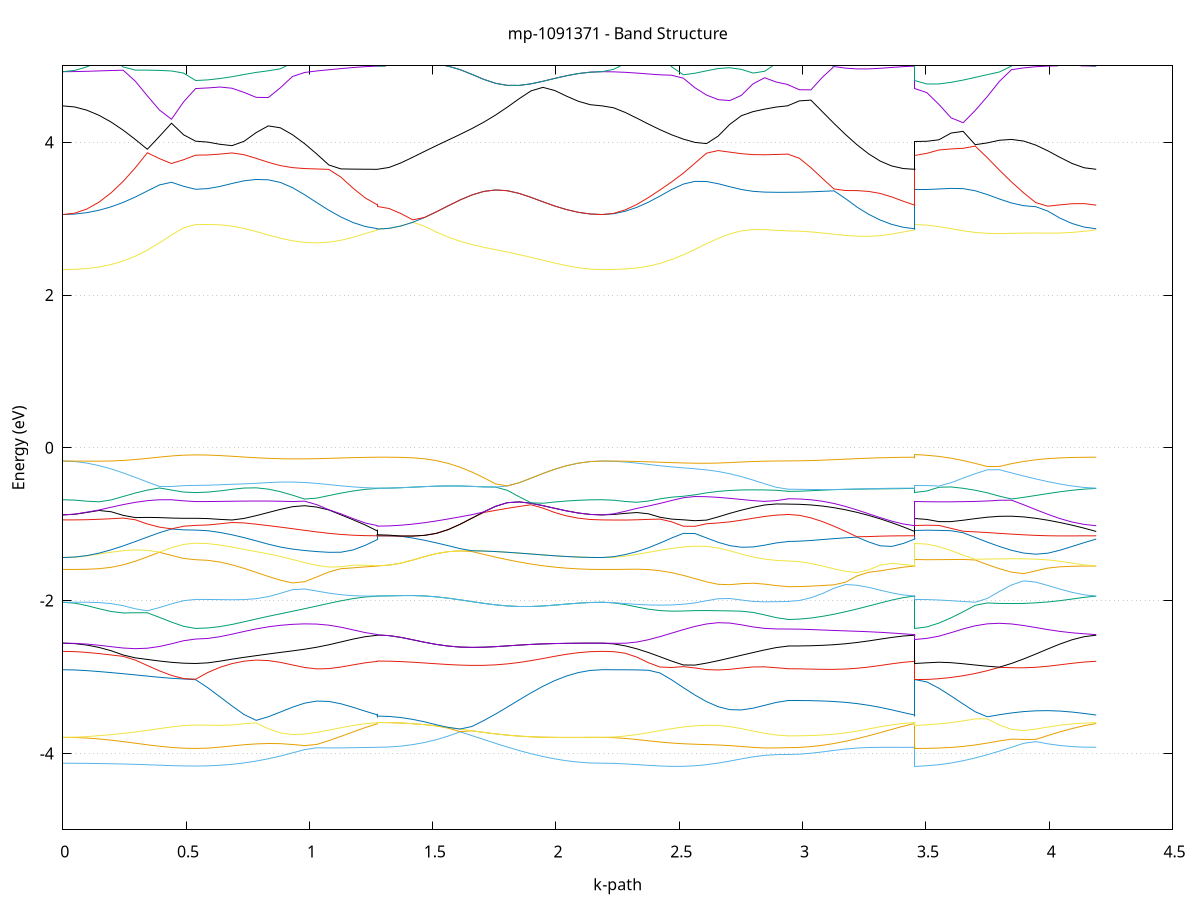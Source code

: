 set title 'mp-1091371 - Band Structure'
set xlabel 'k-path'
set ylabel 'Energy (eV)'
set grid y
set yrange [-5:5]
set terminal png size 800,600
set output 'mp-1091371_bands_gnuplot.png'
plot '-' using 1:2 with lines notitle, '-' using 1:2 with lines notitle, '-' using 1:2 with lines notitle, '-' using 1:2 with lines notitle, '-' using 1:2 with lines notitle, '-' using 1:2 with lines notitle, '-' using 1:2 with lines notitle, '-' using 1:2 with lines notitle, '-' using 1:2 with lines notitle, '-' using 1:2 with lines notitle, '-' using 1:2 with lines notitle, '-' using 1:2 with lines notitle, '-' using 1:2 with lines notitle, '-' using 1:2 with lines notitle, '-' using 1:2 with lines notitle, '-' using 1:2 with lines notitle, '-' using 1:2 with lines notitle, '-' using 1:2 with lines notitle, '-' using 1:2 with lines notitle, '-' using 1:2 with lines notitle, '-' using 1:2 with lines notitle, '-' using 1:2 with lines notitle, '-' using 1:2 with lines notitle, '-' using 1:2 with lines notitle, '-' using 1:2 with lines notitle, '-' using 1:2 with lines notitle, '-' using 1:2 with lines notitle, '-' using 1:2 with lines notitle, '-' using 1:2 with lines notitle, '-' using 1:2 with lines notitle, '-' using 1:2 with lines notitle, '-' using 1:2 with lines notitle, '-' using 1:2 with lines notitle, '-' using 1:2 with lines notitle, '-' using 1:2 with lines notitle, '-' using 1:2 with lines notitle, '-' using 1:2 with lines notitle, '-' using 1:2 with lines notitle, '-' using 1:2 with lines notitle, '-' using 1:2 with lines notitle, '-' using 1:2 with lines notitle, '-' using 1:2 with lines notitle, '-' using 1:2 with lines notitle, '-' using 1:2 with lines notitle, '-' using 1:2 with lines notitle, '-' using 1:2 with lines notitle, '-' using 1:2 with lines notitle, '-' using 1:2 with lines notitle, '-' using 1:2 with lines notitle, '-' using 1:2 with lines notitle, '-' using 1:2 with lines notitle, '-' using 1:2 with lines notitle, '-' using 1:2 with lines notitle, '-' using 1:2 with lines notitle, '-' using 1:2 with lines notitle, '-' using 1:2 with lines notitle, '-' using 1:2 with lines notitle, '-' using 1:2 with lines notitle, '-' using 1:2 with lines notitle, '-' using 1:2 with lines notitle, '-' using 1:2 with lines notitle, '-' using 1:2 with lines notitle, '-' using 1:2 with lines notitle, '-' using 1:2 with lines notitle
0.000000 -17.774059
0.048980 -17.770559
0.097961 -17.759859
0.146941 -17.742159
0.195922 -17.717859
0.244902 -17.687059
0.293882 -17.650259
0.342863 -17.608159
0.391843 -17.561759
0.440824 -17.512659
0.489804 -17.465959
0.538785 -17.441659
0.538785 -17.441659
0.587869 -17.438659
0.636953 -17.429959
0.686037 -17.415859
0.735122 -17.397059
0.784206 -17.374659
0.833290 -17.350259
0.882374 -17.325859
0.931459 -17.303859
0.980543 -17.285859
1.029627 -17.272859
1.078712 -17.264559
1.127796 -17.260259
1.176880 -17.258659
1.225964 -17.258459
1.275049 -17.258659
1.275049 -17.258659
1.275049 -17.258659
1.275049 -17.258659
1.323033 -17.265159
1.371017 -17.283459
1.419001 -17.310959
1.466985 -17.345059
1.514970 -17.383359
1.562954 -17.423959
1.610938 -17.465659
1.658922 -17.507159
1.706906 -17.547659
1.754890 -17.586459
1.802875 -17.622959
1.850859 -17.656359
1.898843 -17.686259
1.946827 -17.712359
1.994811 -17.734159
2.042795 -17.751459
2.090780 -17.763959
2.138764 -17.771559
2.186748 -17.774059
2.186748 -17.774059
2.233837 -17.770359
2.280926 -17.759259
2.328015 -17.740959
2.375104 -17.715459
2.422193 -17.683259
2.469282 -17.644359
2.516371 -17.599459
2.563460 -17.549059
2.610549 -17.494059
2.657638 -17.436459
2.704727 -17.381159
2.751816 -17.343559
2.798905 -17.337859
2.845994 -17.345759
2.893083 -17.353659
2.940172 -17.357759
2.940172 -17.357759
2.940172 -17.358059
2.940172 -17.358059
2.986946 -17.356259
3.033721 -17.350759
3.080495 -17.341959
3.127269 -17.330459
3.174043 -17.317059
3.220817 -17.302759
3.267591 -17.288759
3.314365 -17.276359
3.361139 -17.266759
3.407913 -17.260659
3.454687 -17.258659
3.454687 -17.258659
3.454687 -17.258659
3.454687 -17.441659
3.503758 -17.441359
3.552829 -17.440259
3.601900 -17.437359
3.650971 -17.431959
3.700042 -17.423259
3.749113 -17.411459
3.798183 -17.396359
3.847254 -17.378359
3.896325 -17.358059
3.945396 -17.336259
3.994467 -17.314059
4.043538 -17.293059
4.092609 -17.275159
4.141680 -17.262959
4.190751 -17.258659
e
0.000000 -16.776559
0.048980 -16.788659
0.097961 -16.821059
0.146941 -16.866759
0.195922 -16.920759
0.244902 -16.980059
0.293882 -17.042659
0.342863 -17.106859
0.391843 -17.171159
0.440824 -17.233359
0.489804 -17.287959
0.538785 -17.315059
0.538785 -17.315059
0.587869 -17.312659
0.636953 -17.305759
0.686037 -17.294359
0.735122 -17.278459
0.784206 -17.257959
0.833290 -17.232759
0.882374 -17.202459
0.931459 -17.166659
0.980543 -17.125559
1.029627 -17.080159
1.078712 -17.031959
1.127796 -16.983059
1.176880 -16.936359
1.225964 -16.895959
1.275049 -16.868559
1.275049 -16.868559
1.275049 -16.862259
1.275049 -16.862259
1.323033 -16.857159
1.371017 -16.842659
1.419001 -16.821159
1.466985 -16.795259
1.514970 -16.767159
1.562954 -16.738159
1.610938 -16.742359
1.658922 -16.749259
1.706906 -16.755359
1.754890 -16.760659
1.802875 -16.764959
1.850859 -16.768459
1.898843 -16.771059
1.946827 -16.773059
1.994811 -16.774459
2.042795 -16.775459
2.090780 -16.776159
2.138764 -16.776459
2.186748 -16.776559
2.186748 -16.776559
2.233837 -16.790559
2.280926 -16.826059
2.328015 -16.873059
2.375104 -16.924959
2.422193 -16.978159
2.469282 -17.030659
2.516371 -17.080959
2.563460 -17.127659
2.610549 -17.169659
2.657638 -17.204859
2.704727 -17.228659
2.751816 -17.225959
2.798905 -17.183159
2.845994 -17.119659
2.893083 -17.052059
2.940172 -16.996059
2.940172 -16.996059
2.940172 -16.989159
2.940172 -16.989159
2.986946 -16.988359
3.033721 -16.985659
3.080495 -16.981159
3.127269 -16.974459
3.174043 -16.965459
3.220817 -16.953759
3.267591 -16.939159
3.314365 -16.921759
3.361139 -16.902359
3.407913 -16.882759
3.454687 -16.867059
3.454687 -16.867059
3.454687 -16.862259
3.454687 -17.315059
3.503758 -17.310259
3.552829 -17.296559
3.601900 -17.274959
3.650971 -17.246759
3.700042 -17.213159
3.749113 -17.175059
3.798183 -17.133359
3.847254 -17.089259
3.896325 -17.044059
3.945396 -16.999359
3.994467 -16.957359
4.043538 -16.921259
4.092609 -16.894259
4.141680 -16.877459
4.190751 -16.867059
e
0.000000 -16.776559
0.048980 -16.773959
0.097961 -16.766159
0.146941 -16.753459
0.195922 -16.736059
0.244902 -16.714759
0.293882 -16.690259
0.342863 -16.663759
0.391843 -16.637159
0.440824 -16.613159
0.489804 -16.595759
0.538785 -16.589259
0.538785 -16.589259
0.587869 -16.593859
0.636953 -16.607059
0.686037 -16.627059
0.735122 -16.651359
0.784206 -16.677459
0.833290 -16.702559
0.882374 -16.724459
0.931459 -16.741059
0.980543 -16.750859
1.029627 -16.753159
1.078712 -16.748259
1.127796 -16.737759
1.176880 -16.724359
1.225964 -16.711459
1.275049 -16.702759
1.275049 -16.702759
1.275049 -16.700859
1.275049 -16.700859
1.323033 -16.702259
1.371017 -16.706059
1.419001 -16.711859
1.466985 -16.719059
1.514970 -16.726859
1.562954 -16.734759
1.610938 -16.742359
1.658922 -16.749259
1.706906 -16.755359
1.754890 -16.760659
1.802875 -16.764959
1.850859 -16.768459
1.898843 -16.771059
1.946827 -16.773059
1.994811 -16.774459
2.042795 -16.775459
2.090780 -16.776159
2.138764 -16.776459
2.186748 -16.776559
2.186748 -16.776559
2.233837 -16.775459
2.280926 -16.771959
2.328015 -16.766359
2.375104 -16.758759
2.422193 -16.749659
2.469282 -16.739459
2.516371 -16.728759
2.563460 -16.718259
2.610549 -16.709259
2.657638 -16.703359
2.704727 -16.703059
2.751816 -16.712759
2.798905 -16.737859
2.845994 -16.780359
2.893083 -16.835059
2.940172 -16.885659
2.940172 -16.885659
2.940172 -16.892159
2.940172 -16.892159
2.986946 -16.889659
3.033721 -16.882259
3.080495 -16.870159
3.127269 -16.853659
3.174043 -16.833259
3.220817 -16.809759
3.267591 -16.784159
3.314365 -16.758059
3.361139 -16.733559
3.407913 -16.713759
3.454687 -16.702259
3.454687 -16.702259
3.454687 -16.700859
3.454687 -16.589259
3.503758 -16.590559
3.552829 -16.594159
3.601900 -16.599959
3.650971 -16.607659
3.700042 -16.617059
3.749113 -16.627659
3.798183 -16.638959
3.847254 -16.650459
3.896325 -16.661759
3.945396 -16.672459
3.994467 -16.681959
4.043538 -16.689959
4.092609 -16.696159
4.141680 -16.700259
4.190751 -16.702259
e
0.000000 -16.515259
0.048980 -16.506659
0.097961 -16.484559
0.146941 -16.455759
0.195922 -16.424659
0.244902 -16.393759
0.293882 -16.364359
0.342863 -16.337259
0.391843 -16.313159
0.440824 -16.293359
0.489804 -16.294659
0.538785 -16.301859
0.538785 -16.301859
0.587869 -16.320359
0.636953 -16.348959
0.686037 -16.379259
0.735122 -16.410359
0.784206 -16.441659
0.833290 -16.472859
0.882374 -16.503559
0.931459 -16.533359
0.980543 -16.561959
1.029627 -16.589059
1.078712 -16.614659
1.127796 -16.638759
1.176880 -16.661459
1.225964 -16.681959
1.275049 -16.697059
1.275049 -16.697059
1.275049 -16.700859
1.275049 -16.700859
1.323033 -16.702259
1.371017 -16.706059
1.419001 -16.711859
1.466985 -16.719059
1.514970 -16.726859
1.562954 -16.734759
1.610938 -16.709359
1.658922 -16.681359
1.706906 -16.654659
1.754890 -16.629759
1.802875 -16.606959
1.850859 -16.586259
1.898843 -16.567859
1.946827 -16.552059
1.994811 -16.538959
2.042795 -16.528659
2.090780 -16.521259
2.138764 -16.516759
2.186748 -16.515259
2.186748 -16.515259
2.233837 -16.503059
2.280926 -16.472859
2.328015 -16.434759
2.375104 -16.395559
2.422193 -16.359259
2.469282 -16.329759
2.516371 -16.313159
2.563460 -16.319259
2.610549 -16.348959
2.657638 -16.391759
2.704727 -16.438959
2.751816 -16.483759
2.798905 -16.518959
2.845994 -16.540859
2.893083 -16.551859
2.940172 -16.555859
2.940172 -16.555859
2.940172 -16.556159
2.940172 -16.556159
2.986946 -16.557259
3.033721 -16.560659
3.080495 -16.566459
3.127269 -16.574959
3.174043 -16.586659
3.220817 -16.601559
3.267591 -16.619859
3.314365 -16.640759
3.361139 -16.663059
3.407913 -16.683659
3.454687 -16.697959
3.454687 -16.697959
3.454687 -16.700859
3.454687 -16.301859
3.503758 -16.302559
3.552829 -16.304559
3.601900 -16.327359
3.650971 -16.360859
3.700042 -16.398759
3.749113 -16.439859
3.798183 -16.482759
3.847254 -16.526359
3.896325 -16.569259
3.945396 -16.609659
3.994467 -16.645159
4.043538 -16.672959
4.092609 -16.689959
4.141680 -16.696459
4.190751 -16.697959
e
0.000000 -16.081559
0.048980 -16.084859
0.097961 -16.094559
0.146941 -16.110459
0.195922 -16.131659
0.244902 -16.157559
0.293882 -16.186859
0.342863 -16.217859
0.391843 -16.248359
0.440824 -16.275359
0.489804 -16.279759
0.538785 -16.274759
0.538785 -16.274759
0.587869 -16.258259
0.636953 -16.235759
0.686037 -16.216459
0.735122 -16.202159
0.784206 -16.194459
0.833290 -16.194759
0.882374 -16.203859
0.931459 -16.219659
0.980543 -16.239659
1.029627 -16.262559
1.078712 -16.287159
1.127796 -16.312059
1.176880 -16.335159
1.225964 -16.353859
1.275049 -16.365359
1.275049 -16.365359
1.275049 -16.367859
1.275049 -16.367859
1.323033 -16.365159
1.371017 -16.357159
1.419001 -16.344259
1.466985 -16.327659
1.514970 -16.308159
1.562954 -16.286559
1.610938 -16.263659
1.658922 -16.240259
1.706906 -16.216859
1.754890 -16.194259
1.802875 -16.172759
1.850859 -16.152859
1.898843 -16.134859
1.946827 -16.119159
1.994811 -16.105859
2.042795 -16.095359
2.090780 -16.087759
2.138764 -16.083059
2.186748 -16.081559
2.186748 -16.081559
2.233837 -16.083759
2.280926 -16.090759
2.328015 -16.102859
2.375104 -16.120059
2.422193 -16.141659
2.469282 -16.165859
2.516371 -16.187359
2.563460 -16.196759
2.610549 -16.194859
2.657638 -16.198259
2.704727 -16.207259
2.751816 -16.215659
2.798905 -16.222459
2.845994 -16.227559
2.893083 -16.230659
2.940172 -16.232259
2.940172 -16.232259
2.940172 -16.232359
2.940172 -16.232359
2.986946 -16.234959
3.033721 -16.242759
3.080495 -16.254959
3.127269 -16.270559
3.174043 -16.288259
3.220817 -16.306659
3.267591 -16.323959
3.314365 -16.339259
3.361139 -16.351459
3.407913 -16.360359
3.454687 -16.365959
3.454687 -16.365959
3.454687 -16.367859
3.454687 -16.274759
3.503758 -16.281559
3.552829 -16.300059
3.601900 -16.307859
3.650971 -16.312259
3.700042 -16.317559
3.749113 -16.323559
3.798183 -16.329959
3.847254 -16.336559
3.896325 -16.343059
3.945396 -16.349159
3.994467 -16.354659
4.043538 -16.359159
4.092609 -16.362759
4.141680 -16.365059
4.190751 -16.365959
e
0.000000 -16.081559
0.048980 -16.082459
0.097961 -16.085159
0.146941 -16.089659
0.195922 -16.095859
0.244902 -16.103659
0.293882 -16.113059
0.342863 -16.123459
0.391843 -16.134459
0.440824 -16.144859
0.489804 -16.152859
0.538785 -16.155959
0.538785 -16.155959
0.587869 -16.156259
0.636953 -16.157459
0.686037 -16.159959
0.735122 -16.164359
0.784206 -16.170859
0.833290 -16.179159
0.882374 -16.189059
0.931459 -16.202559
0.980543 -16.221359
1.029627 -16.245059
1.078712 -16.272359
1.127796 -16.301159
1.176880 -16.328559
1.225964 -16.351059
1.275049 -16.364859
1.275049 -16.364859
1.275049 -16.367859
1.275049 -16.367859
1.323033 -16.365159
1.371017 -16.357159
1.419001 -16.344259
1.466985 -16.327659
1.514970 -16.308159
1.562954 -16.286559
1.610938 -16.263659
1.658922 -16.240259
1.706906 -16.216859
1.754890 -16.194259
1.802875 -16.172759
1.850859 -16.152859
1.898843 -16.134859
1.946827 -16.119159
1.994811 -16.105859
2.042795 -16.095359
2.090780 -16.087759
2.138764 -16.083059
2.186748 -16.081559
2.186748 -16.081559
2.233837 -16.083559
2.280926 -16.089359
2.328015 -16.098259
2.375104 -16.109659
2.422193 -16.122659
2.469282 -16.136859
2.516371 -16.151159
2.563460 -16.164659
2.610549 -16.174459
2.657638 -16.172159
2.704727 -16.162759
2.751816 -16.153859
2.798905 -16.146859
2.845994 -16.142059
2.893083 -16.139059
2.940172 -16.137759
2.940172 -16.137759
2.940172 -16.137659
2.940172 -16.137659
2.986946 -16.140859
3.033721 -16.150359
3.080495 -16.165859
3.127269 -16.186659
3.174043 -16.212059
3.220817 -16.240859
3.267591 -16.271559
3.314365 -16.302459
3.361139 -16.330659
3.407913 -16.353159
3.454687 -16.365659
3.454687 -16.365659
3.454687 -16.367859
3.454687 -16.155959
3.503758 -16.154259
3.552829 -16.150759
3.601900 -16.148259
3.650971 -16.148859
3.700042 -16.153559
3.749113 -16.162959
3.798183 -16.177159
3.847254 -16.195759
3.896325 -16.218459
3.945396 -16.244659
3.994467 -16.273159
4.043538 -16.302359
4.092609 -16.329959
4.141680 -16.352459
4.190751 -16.365659
e
0.000000 -9.592559
0.048980 -9.642859
0.097961 -9.720259
0.146941 -9.793159
0.195922 -9.857659
0.244902 -9.913059
0.293882 -9.959259
0.342863 -9.996459
0.391843 -10.024959
0.440824 -10.045059
0.489804 -10.057059
0.538785 -10.061059
0.538785 -10.061059
0.587869 -10.059459
0.636953 -10.054459
0.686037 -10.044659
0.735122 -10.028559
0.784206 -10.004559
0.833290 -9.971059
0.882374 -9.927059
0.931459 -9.871759
0.980543 -9.804859
1.029627 -9.726559
1.078712 -9.637359
1.127796 -9.538159
1.176880 -9.430359
1.225964 -9.315659
1.275049 -9.197059
1.275049 -9.197059
1.275049 -9.129259
1.275049 -9.129259
1.323033 -9.132359
1.371017 -9.141659
1.419001 -9.156959
1.466985 -9.192159
1.514970 -9.230759
1.562954 -9.267759
1.610938 -9.301659
1.658922 -9.331859
1.706906 -9.358259
1.754890 -9.380859
1.802875 -9.416559
1.850859 -9.452859
1.898843 -9.486659
1.946827 -9.517059
1.994811 -9.543159
2.042795 -9.564259
2.090780 -9.579859
2.138764 -9.589359
2.186748 -9.592559
2.186748 -9.592559
2.233837 -9.657359
2.280926 -9.750959
2.328015 -9.836259
2.375104 -9.908559
2.422193 -9.966159
2.469282 -10.008159
2.516371 -10.034459
2.563460 -10.045559
2.610549 -10.042559
2.657638 -10.027259
2.704727 -10.002459
2.751816 -9.971559
2.798905 -9.938959
2.845994 -9.909359
2.893083 -9.887459
2.940172 -9.876459
2.940172 -9.876459
2.940172 -9.875659
2.940172 -9.875659
2.986946 -9.868359
3.033721 -9.846859
3.080495 -9.811559
3.127269 -9.763259
3.174043 -9.703059
3.220817 -9.632159
3.267591 -9.552359
3.314365 -9.465459
3.361139 -9.373659
3.407913 -9.279359
3.454687 -9.186059
3.454687 -9.186059
3.454687 -9.129259
3.454687 -10.061059
3.503758 -10.055559
3.552829 -10.039359
3.601900 -10.012559
3.650971 -9.975659
3.700042 -9.929159
3.749113 -9.873659
3.798183 -9.810159
3.847254 -9.739559
3.896325 -9.663259
3.945396 -9.582459
3.994467 -9.499159
4.043538 -9.415359
4.092609 -9.333559
4.141680 -9.256259
4.190751 -9.186059
e
0.000000 -9.592559
0.048980 -9.590659
0.097961 -9.585259
0.146941 -9.576759
0.195922 -9.565759
0.244902 -9.553259
0.293882 -9.540059
0.342863 -9.527359
0.391843 -9.516259
0.440824 -9.507559
0.489804 -9.501959
0.538785 -9.500059
0.538785 -9.500059
0.587869 -9.494759
0.636953 -9.479259
0.686037 -9.454959
0.735122 -9.423759
0.784206 -9.387859
0.833290 -9.349359
0.882374 -9.310359
0.931459 -9.272759
0.980543 -9.237959
1.029627 -9.207259
1.078712 -9.181459
1.127796 -9.160959
1.176880 -9.145759
1.225964 -9.135659
1.275049 -9.130359
1.275049 -9.130359
1.275049 -9.129259
1.275049 -9.129259
1.323033 -9.132359
1.371017 -9.141659
1.419001 -9.156959
1.466985 -9.177659
1.514970 -9.203359
1.562954 -9.233359
1.610938 -9.266859
1.658922 -9.302859
1.706906 -9.340559
1.754890 -9.378759
1.802875 -9.416559
1.850859 -9.452859
1.898843 -9.486659
1.946827 -9.517059
1.994811 -9.543159
2.042795 -9.564259
2.090780 -9.579859
2.138764 -9.589359
2.186748 -9.592559
2.186748 -9.592559
2.233837 -9.590159
2.280926 -9.583059
2.328015 -9.571559
2.375104 -9.556059
2.422193 -9.536959
2.469282 -9.514859
2.516371 -9.490259
2.563460 -9.463559
2.610549 -9.435059
2.657638 -9.404559
2.704727 -9.371859
2.751816 -9.336659
2.798905 -9.299059
2.845994 -9.260759
2.893083 -9.227159
2.940172 -9.207759
2.940172 -9.207759
2.940172 -9.206159
2.940172 -9.206159
2.986946 -9.204659
3.033721 -9.200559
3.080495 -9.193959
3.127269 -9.185359
3.174043 -9.175559
3.220817 -9.165159
3.267591 -9.154959
3.314365 -9.145659
3.361139 -9.138159
3.407913 -9.132759
3.454687 -9.130059
3.454687 -9.130059
3.454687 -9.129259
3.454687 -9.500059
3.503758 -9.496259
3.552829 -9.484759
3.601900 -9.466259
3.650971 -9.441459
3.700042 -9.411359
3.749113 -9.377159
3.798183 -9.340359
3.847254 -9.302559
3.896325 -9.265159
3.945396 -9.229859
3.994467 -9.198159
4.043538 -9.171259
4.092609 -9.150459
4.141680 -9.136459
4.190751 -9.130059
e
0.000000 -9.463059
0.048980 -9.403159
0.097961 -9.297559
0.146941 -9.178459
0.195922 -9.051159
0.244902 -8.918259
0.293882 -8.782359
0.342863 -8.646759
0.391843 -8.516159
0.440824 -8.398659
0.489804 -8.309759
0.538785 -8.274659
0.538785 -8.274659
0.587869 -8.276859
0.636953 -8.283259
0.686037 -8.294359
0.735122 -8.310259
0.784206 -8.331259
0.833290 -8.357759
0.882374 -8.389959
0.931459 -8.428559
0.980543 -8.475159
1.029627 -8.532459
1.078712 -8.603359
1.127796 -8.689859
1.176880 -8.791159
1.225964 -8.903559
1.275049 -9.021859
1.275049 -9.021859
1.275049 -9.089759
1.275049 -9.089759
1.323033 -9.098159
1.371017 -9.121359
1.419001 -9.154459
1.466985 -9.177659
1.514970 -9.203359
1.562954 -9.233359
1.610938 -9.266859
1.658922 -9.302859
1.706906 -9.340559
1.754890 -9.378759
1.802875 -9.400059
1.850859 -9.416059
1.898843 -9.429259
1.946827 -9.439959
1.994811 -9.448459
2.042795 -9.454959
2.090780 -9.459459
2.138764 -9.462159
2.186748 -9.463059
2.186748 -9.463059
2.233837 -9.388459
2.280926 -9.265959
2.328015 -9.133259
2.375104 -8.996559
2.422193 -8.859759
2.469282 -8.726259
2.516371 -8.599859
2.563460 -8.485159
2.610549 -8.388459
2.657638 -8.320359
2.704727 -8.297159
2.751816 -8.329659
2.798905 -8.401759
2.845994 -8.484759
2.893083 -8.554859
2.940172 -8.592959
2.940172 -8.592959
2.940172 -8.596059
2.940172 -8.596059
2.986946 -8.598859
3.033721 -8.607359
3.080495 -8.621459
3.127269 -8.641659
3.174043 -8.668259
3.220817 -8.702459
3.267591 -8.745859
3.314365 -8.800259
3.361139 -8.866859
3.407913 -8.945359
3.454687 -9.032959
3.454687 -9.032959
3.454687 -9.089759
3.454687 -8.274659
3.503758 -8.281959
3.552829 -8.303259
3.601900 -8.336959
3.650971 -8.381059
3.700042 -8.433059
3.749113 -8.490759
3.798183 -8.551659
3.847254 -8.613959
3.896325 -8.675959
3.945396 -8.736559
3.994467 -8.795159
4.043538 -8.852159
4.092609 -8.909159
4.141680 -8.968659
4.190751 -9.032959
e
0.000000 -7.035459
0.048980 -7.043659
0.097961 -7.068059
0.146941 -7.108159
0.195922 -7.162959
0.244902 -7.231259
0.293882 -7.311059
0.342863 -7.399759
0.391843 -7.493159
0.440824 -7.583659
0.489804 -7.656159
0.538785 -7.685759
0.538785 -7.685759
0.587869 -7.688859
0.636953 -7.698259
0.686037 -7.714659
0.735122 -7.739159
0.784206 -7.772859
0.833290 -7.816559
0.882374 -7.870359
0.931459 -7.932859
0.980543 -8.000859
1.029627 -8.069359
1.078712 -8.132059
1.127796 -8.183559
1.176880 -8.221559
1.225964 -8.246259
1.275049 -8.259059
1.275049 -8.259059
1.275049 -8.261659
1.275049 -8.261659
1.323033 -8.245659
1.371017 -8.200059
1.419001 -8.130759
1.466985 -8.044459
1.514970 -7.946959
1.562954 -7.843359
1.610938 -7.737559
1.658922 -7.633159
1.706906 -7.533059
1.754890 -7.439459
1.802875 -7.354259
1.850859 -7.278459
1.898843 -7.212959
1.946827 -7.157859
1.994811 -7.113259
2.042795 -7.078959
2.090780 -7.054759
2.138764 -7.040259
2.186748 -7.035459
2.186748 -7.035459
2.233837 -7.044459
2.280926 -7.071259
2.328015 -7.115459
2.375104 -7.176459
2.422193 -7.253059
2.469282 -7.343259
2.516371 -7.444459
2.563460 -7.552559
2.610549 -7.660859
2.657638 -7.757959
2.704727 -7.825259
2.751816 -7.848659
2.798905 -7.839659
2.845994 -7.819959
2.893083 -7.802759
2.940172 -7.793859
2.940172 -7.793859
2.940172 -7.793159
2.940172 -7.793159
2.986946 -7.801859
3.033721 -7.827259
3.080495 -7.867759
3.127269 -7.920659
3.174043 -7.982359
3.220817 -8.048059
3.267591 -8.112559
3.314365 -8.170159
3.361139 -8.215859
3.407913 -8.246259
3.454687 -8.259759
3.454687 -8.259759
3.454687 -8.261659
3.454687 -7.685759
3.503758 -7.687359
3.552829 -7.692759
3.601900 -7.703259
3.650971 -7.720559
3.700042 -7.746559
3.749113 -7.782059
3.798183 -7.827659
3.847254 -7.882659
3.896325 -7.945559
3.945396 -8.013559
3.994467 -8.082859
4.043538 -8.148559
4.092609 -8.204359
4.141680 -8.243459
4.190751 -8.259759
e
0.000000 -4.128759
0.048980 -4.129359
0.097961 -4.130859
0.146941 -4.132959
0.195922 -4.135659
0.244902 -4.138959
0.293882 -4.143159
0.342863 -4.148459
0.391843 -4.154459
0.440824 -4.160159
0.489804 -4.164159
0.538785 -4.165659
0.538785 -4.165659
0.587869 -4.163159
0.636953 -4.155659
0.686037 -4.142859
0.735122 -4.124559
0.784206 -4.100559
0.833290 -4.070559
0.882374 -4.034859
0.931459 -3.993859
0.980543 -3.950359
1.029627 -3.926959
1.078712 -3.928259
1.127796 -3.928159
1.176880 -3.925659
1.225964 -3.922759
1.275049 -3.920659
1.275049 -3.920659
1.275049 -3.920159
1.275049 -3.920159
1.323033 -3.916359
1.371017 -3.904959
1.419001 -3.885359
1.466985 -3.857359
1.514970 -3.820059
1.562954 -3.773059
1.610938 -3.717359
1.658922 -3.767559
1.706906 -3.818459
1.754890 -3.868859
1.802875 -3.917359
1.850859 -3.962859
1.898843 -4.004259
1.946827 -4.040859
1.994811 -4.071659
2.042795 -4.096359
2.090780 -4.114259
2.138764 -4.125159
2.186748 -4.128759
2.186748 -4.128759
2.233837 -4.131159
2.280926 -4.137659
2.328015 -4.146859
2.375104 -4.156659
2.422193 -4.165059
2.469282 -4.169859
2.516371 -4.169359
2.563460 -4.162159
2.610549 -4.147859
2.657638 -4.126859
2.704727 -4.100559
2.751816 -4.071959
2.798905 -4.045159
2.845994 -4.025559
2.893083 -4.016459
2.940172 -4.014459
2.940172 -4.014459
2.940172 -4.014359
2.940172 -4.014359
2.986946 -4.010159
3.033721 -3.998159
3.080495 -3.980659
3.127269 -3.960859
3.174043 -3.943059
3.220817 -3.930259
3.267591 -3.923259
3.314365 -3.920659
3.361139 -3.920459
3.407913 -3.920859
3.454687 -3.920559
3.454687 -3.920559
3.454687 -3.920159
3.454687 -4.165659
3.503758 -4.161159
3.552829 -4.147759
3.601900 -4.125959
3.650971 -4.096259
3.700042 -4.059659
3.749113 -4.017259
3.798183 -3.970359
3.847254 -3.920259
3.896325 -3.868559
3.945396 -3.845959
3.994467 -3.874759
4.043538 -3.896659
4.092609 -3.910959
4.141680 -3.918559
4.190751 -3.920559
e
0.000000 -3.790259
0.048980 -3.792459
0.097961 -3.799359
0.146941 -3.810859
0.195922 -3.826459
0.244902 -3.845459
0.293882 -3.866459
0.342863 -3.887559
0.391843 -3.906759
0.440824 -3.922059
0.489804 -3.931859
0.538785 -3.935259
0.538785 -3.935259
0.587869 -3.930859
0.636953 -3.918659
0.686037 -3.902259
0.735122 -3.886759
0.784206 -3.875859
0.833290 -3.870559
0.882374 -3.872359
0.931459 -3.884059
0.980543 -3.897859
1.029627 -3.882959
1.078712 -3.832959
1.127796 -3.776859
1.176880 -3.719259
1.225964 -3.662659
1.275049 -3.612359
1.275049 -3.612359
1.275049 -3.595459
1.275049 -3.595459
1.323033 -3.597159
1.371017 -3.602359
1.419001 -3.611159
1.466985 -3.623759
1.514970 -3.640159
1.562954 -3.669459
1.610938 -3.715859
1.658922 -3.703659
1.706906 -3.725259
1.754890 -3.744759
1.802875 -3.761059
1.850859 -3.773759
1.898843 -3.782559
1.946827 -3.787859
1.994811 -3.790559
2.042795 -3.791259
2.090780 -3.790959
2.138764 -3.790459
2.186748 -3.790259
2.186748 -3.790259
2.233837 -3.793859
2.280926 -3.804059
2.328015 -3.818759
2.375104 -3.835359
2.422193 -3.851159
2.469282 -3.864259
2.516371 -3.873859
2.563460 -3.880159
2.610549 -3.884659
2.657638 -3.889859
2.704727 -3.898059
2.751816 -3.909659
2.798905 -3.921659
2.845994 -3.928959
2.893083 -3.928459
2.940172 -3.925259
2.940172 -3.925259
2.940172 -3.924959
2.940172 -3.924959
2.986946 -3.921459
3.033721 -3.911059
3.080495 -3.893959
3.127269 -3.870659
3.174043 -3.841659
3.220817 -3.807659
3.267591 -3.769659
3.314365 -3.728759
3.361139 -3.686359
3.407913 -3.644559
3.454687 -3.608659
3.454687 -3.608659
3.454687 -3.595459
3.454687 -3.935259
3.503758 -3.934059
3.552829 -3.930059
3.601900 -3.922159
3.650971 -3.909059
3.700042 -3.889859
3.749113 -3.864759
3.798183 -3.836359
3.847254 -3.813359
3.896325 -3.817359
3.945396 -3.816759
3.994467 -3.766259
4.043538 -3.718559
4.092609 -3.675059
4.141680 -3.637359
4.190751 -3.608659
e
0.000000 -3.790259
0.048980 -3.787459
0.097961 -3.779859
0.146941 -3.768359
0.195922 -3.754359
0.244902 -3.738259
0.293882 -3.719859
0.342863 -3.698959
0.391843 -3.675959
0.440824 -3.653359
0.489804 -3.635959
0.538785 -3.629359
0.538785 -3.629359
0.587869 -3.630659
0.636953 -3.632459
0.686037 -3.628459
0.735122 -3.611559
0.784206 -3.600859
0.833290 -3.677159
0.882374 -3.731759
0.931459 -3.753259
0.980543 -3.746959
1.029627 -3.725059
1.078712 -3.695659
1.127796 -3.664159
1.176880 -3.634859
1.225964 -3.611859
1.275049 -3.598359
1.275049 -3.598359
1.275049 -3.595459
1.275049 -3.595459
1.323033 -3.597159
1.371017 -3.602359
1.419001 -3.611159
1.466985 -3.623759
1.514970 -3.640159
1.562954 -3.659659
1.610938 -3.681259
1.658922 -3.703659
1.706906 -3.725259
1.754890 -3.744759
1.802875 -3.761059
1.850859 -3.773759
1.898843 -3.782559
1.946827 -3.787859
1.994811 -3.790559
2.042795 -3.791259
2.090780 -3.790959
2.138764 -3.790459
2.186748 -3.790259
2.186748 -3.790259
2.233837 -3.785659
2.280926 -3.772659
2.328015 -3.752659
2.375104 -3.728159
2.422193 -3.701659
2.469282 -3.676059
2.516371 -3.654459
2.563460 -3.639159
2.610549 -3.631859
2.657638 -3.634259
2.704727 -3.648859
2.751816 -3.675859
2.798905 -3.707859
2.845994 -3.737159
2.893083 -3.758959
2.940172 -3.770059
2.940172 -3.770059
2.940172 -3.770959
2.940172 -3.770959
2.986946 -3.769759
3.033721 -3.766159
3.080495 -3.759459
3.127269 -3.748259
3.174043 -3.731159
3.220817 -3.707859
3.267591 -3.680159
3.314365 -3.651859
3.361139 -3.626859
3.407913 -3.608159
3.454687 -3.597559
3.454687 -3.597559
3.454687 -3.595459
3.454687 -3.629359
3.503758 -3.625659
3.552829 -3.614759
3.601900 -3.597459
3.650971 -3.574759
3.700042 -3.548459
3.749113 -3.548759
3.798183 -3.628559
3.847254 -3.686059
3.896325 -3.701759
3.945396 -3.681959
3.994467 -3.654959
4.043538 -3.631459
4.092609 -3.614159
4.141680 -3.603259
4.190751 -3.597559
e
0.000000 -2.904759
0.048980 -2.907959
0.097961 -2.916659
0.146941 -2.928759
0.195922 -2.942459
0.244902 -2.957059
0.293882 -2.972359
0.342863 -2.988459
0.391843 -3.003959
0.440824 -3.017059
0.489804 -3.025759
0.538785 -3.035459
0.538785 -3.035459
0.587869 -3.140659
0.636953 -3.258759
0.686037 -3.378359
0.735122 -3.491459
0.784206 -3.567559
0.833290 -3.520659
0.882374 -3.458559
0.931459 -3.395259
0.980543 -3.342859
1.029627 -3.315159
1.078712 -3.319659
1.127796 -3.350659
1.176880 -3.396259
1.225964 -3.447159
1.275049 -3.494959
1.275049 -3.494959
1.275049 -3.511359
1.275049 -3.511359
1.323033 -3.516359
1.371017 -3.531059
1.419001 -3.554859
1.466985 -3.586759
1.514970 -3.625459
1.562954 -3.659659
1.610938 -3.681259
1.658922 -3.648259
1.706906 -3.570859
1.754890 -3.485159
1.802875 -3.393459
1.850859 -3.299359
1.898843 -3.207259
1.946827 -3.121959
1.994811 -3.047459
2.042795 -2.986859
2.090780 -2.941959
2.138764 -2.914259
2.186748 -2.904759
2.186748 -2.904759
2.233837 -2.904959
2.280926 -2.905559
2.328015 -2.906959
2.375104 -2.911959
2.422193 -2.947759
2.469282 -3.037859
2.516371 -3.139059
2.563460 -3.236359
2.610549 -3.322459
2.657638 -3.389259
2.704727 -3.427159
2.751816 -3.431359
2.798905 -3.408459
2.845994 -3.370959
2.893083 -3.332759
2.940172 -3.309359
2.940172 -3.309359
2.940172 -3.307359
2.940172 -3.307359
2.986946 -3.307959
3.033721 -3.309859
3.080495 -3.313759
3.127269 -3.320859
3.174043 -3.331959
3.220817 -3.348259
3.267591 -3.370059
3.314365 -3.397459
3.361139 -3.429659
3.407913 -3.464959
3.454687 -3.498559
3.454687 -3.498559
3.454687 -3.511359
3.454687 -3.035459
3.503758 -3.064559
3.552829 -3.146959
3.601900 -3.247759
3.650971 -3.353159
3.700042 -3.455259
3.749113 -3.520559
3.798183 -3.493759
3.847254 -3.470459
3.896325 -3.452959
3.945396 -3.442759
3.994467 -3.440459
4.043538 -3.446059
4.092609 -3.458759
4.141680 -3.477159
4.190751 -3.498559
e
0.000000 -2.664259
0.048980 -2.667959
0.097961 -2.678359
0.146941 -2.693759
0.195922 -2.711559
0.244902 -2.730059
0.293882 -2.778059
0.342863 -2.849659
0.391843 -2.919559
0.440824 -2.979459
0.489804 -3.020659
0.538785 -3.028859
0.538785 -3.028859
0.587869 -2.941459
0.636953 -2.873259
0.686037 -2.824959
0.735122 -2.792659
0.784206 -2.778359
0.833290 -2.784759
0.882374 -2.808459
0.931459 -2.842359
0.980543 -2.875459
1.029627 -2.894059
1.078712 -2.890459
1.127796 -2.869459
1.176880 -2.841559
1.225964 -2.814459
1.275049 -2.795559
1.275049 -2.795559
1.275049 -2.791159
1.275049 -2.791159
1.323033 -2.793059
1.371017 -2.798359
1.419001 -2.806459
1.466985 -2.816459
1.514970 -2.827059
1.562954 -2.836759
1.610938 -2.844259
1.658922 -2.848159
1.706906 -2.847359
1.754890 -2.840859
1.802875 -2.828359
1.850859 -2.809859
1.898843 -2.785859
1.946827 -2.758059
1.994811 -2.729059
2.042795 -2.702459
2.090780 -2.681559
2.138764 -2.668659
2.186748 -2.664259
2.186748 -2.664259
2.233837 -2.668259
2.280926 -2.689259
2.328015 -2.740059
2.375104 -2.813359
2.422193 -2.869759
2.469282 -2.875159
2.516371 -2.864259
2.563460 -2.881459
2.610549 -2.903459
2.657638 -2.908459
2.704727 -2.899359
2.751816 -2.882759
2.798905 -2.868659
2.845994 -2.867059
2.893083 -2.878759
2.940172 -2.890759
2.940172 -2.890759
2.940172 -2.891959
2.940172 -2.891959
2.986946 -2.893259
3.033721 -2.896559
3.080495 -2.899559
3.127269 -2.899959
3.174043 -2.895759
3.220817 -2.885759
3.267591 -2.869859
3.314365 -2.849559
3.361139 -2.827459
3.407913 -2.807559
3.454687 -2.794459
3.454687 -2.794459
3.454687 -2.791159
3.454687 -3.028859
3.503758 -3.032159
3.552829 -3.022459
3.601900 -3.006159
3.650971 -2.983459
3.700042 -2.953959
3.749113 -2.917459
3.798183 -2.873659
3.847254 -2.878559
3.896325 -2.879459
3.945396 -2.872959
3.994467 -2.859259
4.043538 -2.840559
4.092609 -2.820759
4.141680 -2.804359
4.190751 -2.794459
e
0.000000 -2.556759
0.048980 -2.563159
0.097961 -2.582159
0.146941 -2.613059
0.195922 -2.656259
0.244902 -2.711959
0.293882 -2.749359
0.342863 -2.770059
0.391843 -2.790659
0.440824 -2.807859
0.489804 -2.819259
0.538785 -2.823159
0.538785 -2.823159
0.587869 -2.814859
0.636953 -2.793159
0.686037 -2.766559
0.735122 -2.742559
0.784206 -2.720659
0.833290 -2.698859
0.882374 -2.678259
0.931459 -2.658059
0.980543 -2.636359
1.029627 -2.610359
1.078712 -2.578359
1.127796 -2.541359
1.176880 -2.503959
1.225964 -2.472659
1.275049 -2.453659
1.275049 -2.453659
1.275049 -2.449659
1.275049 -2.449659
1.323033 -2.458259
1.371017 -2.481459
1.419001 -2.512659
1.466985 -2.545259
1.514970 -2.573759
1.562954 -2.595159
1.610938 -2.608059
1.658922 -2.612559
1.706906 -2.610059
1.754890 -2.602659
1.802875 -2.592659
1.850859 -2.582359
1.898843 -2.573459
1.946827 -2.566659
1.994811 -2.562159
2.042795 -2.559359
2.090780 -2.557759
2.138764 -2.556959
2.186748 -2.556759
2.186748 -2.556759
2.233837 -2.566459
2.280926 -2.592659
2.328015 -2.631159
2.375104 -2.679859
2.422193 -2.735359
2.469282 -2.791959
2.516371 -2.842359
2.563460 -2.844259
2.610549 -2.818159
2.657638 -2.786559
2.704727 -2.751559
2.751816 -2.715459
2.798905 -2.680159
2.845994 -2.645959
2.893083 -2.614959
2.940172 -2.595959
2.940172 -2.595959
2.940172 -2.594259
2.940172 -2.594259
2.986946 -2.593459
3.033721 -2.590759
3.080495 -2.585559
3.127269 -2.577159
3.174043 -2.564859
3.220817 -2.548259
3.267591 -2.527759
3.314365 -2.504859
3.361139 -2.482259
3.407913 -2.463559
3.454687 -2.452659
3.454687 -2.452659
3.454687 -2.449659
3.454687 -2.823159
3.503758 -2.814259
3.552829 -2.806659
3.601900 -2.812459
3.650971 -2.826559
3.700042 -2.843159
3.749113 -2.858759
3.798183 -2.871159
3.847254 -2.822259
3.896325 -2.763759
3.945396 -2.699659
3.994467 -2.632959
4.043538 -2.568559
4.092609 -2.512759
4.141680 -2.472359
4.190751 -2.452659
e
0.000000 -2.556759
0.048980 -2.559859
0.097961 -2.569259
0.146941 -2.584459
0.195922 -2.603159
0.244902 -2.620559
0.293882 -2.629359
0.342863 -2.623159
0.391843 -2.600559
0.440824 -2.565159
0.489804 -2.525359
0.538785 -2.503359
0.538785 -2.503359
0.587869 -2.495259
0.636953 -2.472359
0.686037 -2.439859
0.735122 -2.403959
0.784206 -2.370559
0.833290 -2.343259
0.882374 -2.323459
0.931459 -2.310559
0.980543 -2.304459
1.029627 -2.307259
1.078712 -2.321659
1.127796 -2.348059
1.176880 -2.382859
1.225964 -2.418359
1.275049 -2.443759
1.275049 -2.443759
1.275049 -2.449659
1.275049 -2.449659
1.323033 -2.458259
1.371017 -2.481459
1.419001 -2.512659
1.466985 -2.545259
1.514970 -2.573759
1.562954 -2.595159
1.610938 -2.608059
1.658922 -2.612559
1.706906 -2.610059
1.754890 -2.602659
1.802875 -2.592659
1.850859 -2.582359
1.898843 -2.573459
1.946827 -2.566659
1.994811 -2.562159
2.042795 -2.559359
2.090780 -2.557759
2.138764 -2.556959
2.186748 -2.556759
2.186748 -2.556759
2.233837 -2.558859
2.280926 -2.558159
2.328015 -2.542359
2.375104 -2.511459
2.422193 -2.471059
2.469282 -2.425759
2.516371 -2.379859
2.563460 -2.338059
2.610549 -2.305659
2.657638 -2.289159
2.704727 -2.294059
2.751816 -2.316959
2.798905 -2.344459
2.845994 -2.363559
2.893083 -2.370959
2.940172 -2.372059
2.940172 -2.372059
2.940172 -2.372059
2.940172 -2.372059
2.986946 -2.374059
3.033721 -2.378859
3.080495 -2.384859
3.127269 -2.390759
3.174043 -2.396259
3.220817 -2.401559
3.267591 -2.407559
3.314365 -2.415059
3.361139 -2.424359
3.407913 -2.434959
3.454687 -2.445159
3.454687 -2.445159
3.454687 -2.449659
3.454687 -2.503359
3.503758 -2.494559
3.552829 -2.465359
3.601900 -2.419859
3.650971 -2.370659
3.700042 -2.329759
3.749113 -2.304259
3.798183 -2.296859
3.847254 -2.305659
3.896325 -2.326059
3.945396 -2.352559
3.994467 -2.379659
4.043538 -2.403259
4.092609 -2.421259
4.141680 -2.434259
4.190751 -2.445159
e
0.000000 -2.021659
0.048980 -2.033759
0.097961 -2.065759
0.146941 -2.106359
0.195922 -2.142259
0.244902 -2.161759
0.293882 -2.158659
0.342863 -2.159659
0.391843 -2.219359
0.440824 -2.281259
0.489804 -2.336959
0.538785 -2.364259
0.538785 -2.364259
0.587869 -2.358259
0.636953 -2.340459
0.686037 -2.312259
0.735122 -2.277359
0.784206 -2.240759
0.833290 -2.205859
0.882374 -2.172659
0.931459 -2.139659
0.980543 -2.105959
1.029627 -2.071459
1.078712 -2.036559
1.127796 -2.002959
1.176880 -1.973759
1.225964 -1.952659
1.275049 -1.941659
1.275049 -1.941659
1.275049 -1.939659
1.275049 -1.939659
1.323033 -1.937859
1.371017 -1.934559
1.419001 -1.933959
1.466985 -1.939159
1.514970 -1.950859
1.562954 -1.968259
1.610938 -1.989659
1.658922 -2.012959
1.706906 -2.035759
1.754890 -2.055459
1.802875 -2.069759
1.850859 -2.077259
1.898843 -2.077159
1.946827 -2.070459
1.994811 -2.058859
2.042795 -2.045459
2.090780 -2.033259
2.138764 -2.024659
2.186748 -2.021659
2.186748 -2.021659
2.233837 -2.029359
2.280926 -2.052259
2.328015 -2.083259
2.375104 -2.111959
2.422193 -2.130959
2.469282 -2.138159
2.516371 -2.136059
2.563460 -2.131159
2.610549 -2.129959
2.657638 -2.132459
2.704727 -2.134559
2.751816 -2.138359
2.798905 -2.154659
2.845994 -2.186959
2.893083 -2.223059
2.940172 -2.245459
2.940172 -2.245459
2.940172 -2.247359
2.940172 -2.247359
2.986946 -2.242359
3.033721 -2.228159
3.080495 -2.206259
3.127269 -2.178359
3.174043 -2.145759
3.220817 -2.109659
3.267591 -2.071159
3.314365 -2.031659
3.361139 -1.993459
3.407913 -1.960859
3.454687 -1.941159
3.454687 -1.941159
3.454687 -1.939659
3.454687 -2.364259
3.503758 -2.344559
3.552829 -2.293859
3.601900 -2.225359
3.650971 -2.146859
3.700042 -2.061459
3.749113 -2.030659
3.798183 -2.036659
3.847254 -2.038759
3.896325 -2.036459
3.945396 -2.029459
3.994467 -2.017559
4.043538 -2.000759
4.092609 -1.979659
4.141680 -1.956959
4.190751 -1.941159
e
0.000000 -2.021659
0.048980 -2.021259
0.097961 -2.021459
0.146941 -2.025759
0.195922 -2.039359
0.244902 -2.066259
0.293882 -2.107259
0.342863 -2.133459
0.391843 -2.091459
0.440824 -2.042659
0.489804 -2.001159
0.538785 -1.984159
0.538785 -1.984159
0.587869 -1.985059
0.636953 -1.987159
0.686037 -1.988859
0.735122 -1.986759
0.784206 -1.974859
0.833290 -1.947759
0.882374 -1.904959
0.931459 -1.856859
0.980543 -1.847759
1.029627 -1.874659
1.078712 -1.901759
1.127796 -1.922759
1.176880 -1.935559
1.225964 -1.940359
1.275049 -1.940159
1.275049 -1.940159
1.275049 -1.939659
1.275049 -1.939659
1.323033 -1.937859
1.371017 -1.934559
1.419001 -1.933959
1.466985 -1.939159
1.514970 -1.950859
1.562954 -1.968259
1.610938 -1.989659
1.658922 -2.012959
1.706906 -2.035759
1.754890 -2.055459
1.802875 -2.069759
1.850859 -2.077259
1.898843 -2.077159
1.946827 -2.070459
1.994811 -2.058859
2.042795 -2.045459
2.090780 -2.033259
2.138764 -2.024659
2.186748 -2.021659
2.186748 -2.021659
2.233837 -2.027059
2.280926 -2.038459
2.328015 -2.049359
2.375104 -2.056659
2.422193 -2.059259
2.469282 -2.056659
2.516371 -2.047659
2.563460 -2.029359
2.610549 -2.001559
2.657638 -1.975659
2.704727 -1.972759
2.751816 -1.992059
2.798905 -2.010559
2.845994 -2.016459
2.893083 -2.014359
2.940172 -2.011459
2.940172 -2.011459
2.940172 -2.011159
2.940172 -2.011159
2.986946 -1.998659
3.033721 -1.962859
3.080495 -1.907559
3.127269 -1.838059
3.174043 -1.789359
3.220817 -1.799159
3.267591 -1.826359
3.314365 -1.862759
3.361139 -1.898459
3.407913 -1.926059
3.454687 -1.940059
3.454687 -1.940059
3.454687 -1.939659
3.454687 -1.984159
3.503758 -1.986259
3.552829 -1.992159
3.601900 -2.000959
3.650971 -2.011359
3.700042 -2.021759
3.749113 -1.971259
3.798183 -1.880159
3.847254 -1.795259
3.896325 -1.741459
3.945396 -1.758359
3.994467 -1.801959
4.043538 -1.848859
4.092609 -1.891759
4.141680 -1.924459
4.190751 -1.940059
e
0.000000 -1.592359
0.048980 -1.591859
0.097961 -1.589459
0.146941 -1.582159
0.195922 -1.564259
0.244902 -1.531859
0.293882 -1.484759
0.342863 -1.427159
0.391843 -1.367359
0.440824 -1.408259
0.489804 -1.447959
0.538785 -1.464859
0.538785 -1.464859
0.587869 -1.472459
0.636953 -1.495059
0.686037 -1.531259
0.735122 -1.577959
0.784206 -1.630559
0.833290 -1.683659
0.882374 -1.732559
0.931459 -1.768759
0.980543 -1.752259
1.029627 -1.690659
1.078712 -1.625459
1.127796 -1.582059
1.176880 -1.571359
1.225964 -1.558759
1.275049 -1.547659
1.275049 -1.547659
1.275049 -1.544959
1.275049 -1.544959
1.323033 -1.535759
1.371017 -1.509259
1.419001 -1.469459
1.466985 -1.424159
1.514970 -1.384559
1.562954 -1.359359
1.610938 -1.348659
1.658922 -1.357459
1.706906 -1.394859
1.754890 -1.430659
1.802875 -1.464159
1.850859 -1.494559
1.898843 -1.521259
1.946827 -1.543759
1.994811 -1.561859
2.042795 -1.575459
2.090780 -1.584959
2.138764 -1.590559
2.186748 -1.592359
2.186748 -1.592359
2.233837 -1.592259
2.280926 -1.590259
2.328015 -1.588759
2.375104 -1.593859
2.422193 -1.609059
2.469282 -1.634659
2.516371 -1.669759
2.563460 -1.711659
2.610549 -1.754559
2.657638 -1.786559
2.704727 -1.791759
2.751816 -1.778159
2.798905 -1.772359
2.845994 -1.784059
2.893083 -1.803659
2.940172 -1.817059
2.940172 -1.817059
2.940172 -1.818259
2.940172 -1.818259
2.986946 -1.816259
3.033721 -1.810659
3.080495 -1.802159
3.127269 -1.793359
3.174043 -1.759359
3.220817 -1.677259
3.267591 -1.629259
3.314365 -1.610559
3.361139 -1.586059
3.407913 -1.562859
3.454687 -1.547059
3.454687 -1.547059
3.454687 -1.544959
3.454687 -1.464859
3.503758 -1.464559
3.552829 -1.463759
3.601900 -1.462559
3.650971 -1.460759
3.700042 -1.468359
3.749113 -1.528659
3.798183 -1.582559
3.847254 -1.627459
3.896325 -1.646559
3.945396 -1.610859
3.994467 -1.574359
4.043538 -1.557359
4.092609 -1.551059
4.141680 -1.547459
4.190751 -1.547059
e
0.000000 -1.436059
0.048980 -1.429859
0.097961 -1.413159
0.146941 -1.390359
0.195922 -1.366659
0.244902 -1.346959
0.293882 -1.336659
0.342863 -1.341959
0.391843 -1.365459
0.440824 -1.307659
0.489804 -1.264359
0.538785 -1.247859
0.538785 -1.247859
0.587869 -1.253959
0.636953 -1.271959
0.686037 -1.298859
0.735122 -1.329259
0.784206 -1.358959
0.833290 -1.388259
0.882374 -1.421559
0.931459 -1.461359
0.980543 -1.502959
1.029627 -1.538359
1.078712 -1.560659
1.127796 -1.557559
1.176880 -1.536259
1.225964 -1.536059
1.275049 -1.542959
1.275049 -1.542959
1.275049 -1.544959
1.275049 -1.544959
1.323033 -1.535759
1.371017 -1.509259
1.419001 -1.469459
1.466985 -1.424159
1.514970 -1.384559
1.562954 -1.359359
1.610938 -1.348659
1.658922 -1.347159
1.706906 -1.350959
1.754890 -1.357959
1.802875 -1.367159
1.850859 -1.378059
1.898843 -1.389859
1.946827 -1.401859
1.994811 -1.413159
2.042795 -1.422859
2.090780 -1.430159
2.138764 -1.434559
2.186748 -1.436059
2.186748 -1.436059
2.233837 -1.431859
2.280926 -1.418259
2.328015 -1.395259
2.375104 -1.367559
2.422193 -1.340759
2.469282 -1.316859
2.516371 -1.297859
2.563460 -1.287259
2.610549 -1.290259
2.657638 -1.310759
2.704727 -1.347559
2.751816 -1.391159
2.798905 -1.429159
2.845994 -1.456459
2.893083 -1.473359
2.940172 -1.480959
2.940172 -1.480959
2.940172 -1.481459
2.940172 -1.481459
2.986946 -1.490059
3.033721 -1.513459
3.080495 -1.546759
3.127269 -1.583959
3.174043 -1.616559
3.220817 -1.633559
3.267591 -1.598559
3.314365 -1.535859
3.361139 -1.511759
3.407913 -1.526359
3.454687 -1.543359
3.454687 -1.543359
3.454687 -1.544959
3.454687 -1.247859
3.503758 -1.259959
3.552829 -1.294159
3.601900 -1.344859
3.650971 -1.405259
3.700042 -1.458659
3.749113 -1.456159
3.798183 -1.453859
3.847254 -1.452259
3.896325 -1.452759
3.945396 -1.456959
3.994467 -1.467259
4.043538 -1.485059
4.092609 -1.509259
4.141680 -1.533659
4.190751 -1.543359
e
0.000000 -1.436059
0.048980 -1.429859
0.097961 -1.410659
0.146941 -1.378459
0.195922 -1.335159
0.244902 -1.283659
0.293882 -1.227059
0.342863 -1.168459
0.391843 -1.111159
0.440824 -1.062659
0.489804 -1.073859
0.538785 -1.076859
0.538785 -1.076859
0.587869 -1.085359
0.636953 -1.107459
0.686037 -1.138359
0.735122 -1.175559
0.784206 -1.217859
0.833290 -1.261159
0.882374 -1.298759
0.931459 -1.325859
0.980543 -1.344159
1.029627 -1.357959
1.078712 -1.367959
1.127796 -1.366459
1.176880 -1.336959
1.225964 -1.277159
1.275049 -1.201759
1.275049 -1.201759
1.275049 -1.151659
1.275049 -1.151659
1.323033 -1.152759
1.371017 -1.157759
1.419001 -1.180859
1.466985 -1.210359
1.514970 -1.244359
1.562954 -1.281159
1.610938 -1.319259
1.658922 -1.347159
1.706906 -1.350959
1.754890 -1.357959
1.802875 -1.367159
1.850859 -1.378059
1.898843 -1.389859
1.946827 -1.401859
1.994811 -1.413159
2.042795 -1.422859
2.090780 -1.430159
2.138764 -1.434559
2.186748 -1.436059
2.186748 -1.436059
2.233837 -1.425159
2.280926 -1.397559
2.328015 -1.358759
2.375104 -1.308059
2.422193 -1.246559
2.469282 -1.180059
2.516371 -1.119859
2.563460 -1.122059
2.610549 -1.179459
2.657638 -1.236759
2.704727 -1.280059
2.751816 -1.301259
2.798905 -1.297859
2.845994 -1.274359
2.893083 -1.245159
2.940172 -1.227159
2.940172 -1.227159
2.940172 -1.225659
2.940172 -1.225659
2.986946 -1.222059
3.033721 -1.212759
3.080495 -1.200859
3.127269 -1.188859
3.174043 -1.177959
3.220817 -1.168959
3.267591 -1.231859
3.314365 -1.282559
3.361139 -1.291159
3.407913 -1.252359
3.454687 -1.194259
3.454687 -1.194259
3.454687 -1.151659
3.454687 -1.076859
3.503758 -1.077859
3.552829 -1.080659
3.601900 -1.085359
3.650971 -1.111559
3.700042 -1.173159
3.749113 -1.234359
3.798183 -1.291759
3.847254 -1.341359
3.896325 -1.377459
3.945396 -1.392559
3.994467 -1.379259
4.043538 -1.340659
4.092609 -1.291259
4.141680 -1.241259
4.190751 -1.194259
e
0.000000 -0.943659
0.048980 -0.943259
0.097961 -0.940959
0.146941 -0.935559
0.195922 -0.927959
0.244902 -0.919759
0.293882 -0.941659
0.342863 -0.996559
0.391843 -1.038159
0.440824 -1.060659
0.489804 -1.026359
0.538785 -1.015359
0.538785 -1.015359
0.587869 -1.009959
0.636953 -0.994959
0.686037 -0.977759
0.735122 -0.982959
0.784206 -0.999659
0.833290 -1.018259
0.882374 -1.037859
0.931459 -1.058659
0.980543 -1.080059
1.029627 -1.100759
1.078712 -1.119059
1.127796 -1.133759
1.176880 -1.143959
1.225964 -1.149559
1.275049 -1.151459
1.275049 -1.151459
1.275049 -1.151659
1.275049 -1.151659
1.323033 -1.152759
1.371017 -1.154959
1.419001 -1.154659
1.466985 -1.145859
1.514970 -1.119659
1.562954 -1.070359
1.610938 -1.001159
1.658922 -0.920959
1.706906 -0.846559
1.754890 -0.818659
1.802875 -0.792059
1.850859 -0.767359
1.898843 -0.745059
1.946827 -0.789259
1.994811 -0.847059
2.042795 -0.891159
2.090780 -0.921159
2.138764 -0.938159
2.186748 -0.943659
2.186748 -0.943659
2.233837 -0.945059
2.280926 -0.945559
2.328015 -0.942159
2.375104 -0.936659
2.422193 -0.933159
2.469282 -0.969059
2.516371 -1.026059
2.563460 -1.027759
2.610549 -0.993759
2.657638 -0.983459
2.704727 -0.969259
2.751816 -0.947259
2.798905 -0.922059
2.845994 -0.898559
2.893083 -0.881159
2.940172 -0.872659
2.940172 -0.872659
2.940172 -0.871959
2.940172 -0.871959
2.986946 -0.883759
3.033721 -0.916659
3.080495 -0.965559
3.127269 -1.025959
3.174043 -1.093759
3.220817 -1.164459
3.267591 -1.161759
3.314365 -1.156459
3.361139 -1.153159
3.407913 -1.151659
3.454687 -1.151559
3.454687 -1.151559
3.454687 -1.151659
3.454687 -1.015359
3.503758 -1.013159
3.552829 -1.015759
3.601900 -1.054059
3.650971 -1.091859
3.700042 -1.099959
3.749113 -1.109259
3.798183 -1.119359
3.847254 -1.129459
3.896325 -1.138659
3.945396 -1.146159
3.994467 -1.151059
4.043538 -1.153159
4.092609 -1.153059
4.141680 -1.151959
4.190751 -1.151559
e
0.000000 -0.878259
0.048980 -0.869459
0.097961 -0.846059
0.146941 -0.820159
0.195922 -0.836759
0.244902 -0.884059
0.293882 -0.913259
0.342863 -0.910759
0.391843 -0.913459
0.440824 -0.919459
0.489804 -0.922959
0.538785 -0.922159
0.538785 -0.922159
0.587869 -0.926159
0.636953 -0.936659
0.686037 -0.944559
0.735122 -0.924359
0.784206 -0.887659
0.833290 -0.846759
0.882374 -0.805859
0.931459 -0.770659
0.980543 -0.757559
1.029627 -0.775659
1.078712 -0.812859
1.127796 -0.877059
1.176880 -0.941359
1.225964 -1.009259
1.275049 -1.087359
1.275049 -1.087359
1.275049 -1.137859
1.275049 -1.137859
1.323033 -1.142959
1.371017 -1.154959
1.419001 -1.154659
1.466985 -1.145859
1.514970 -1.119659
1.562954 -1.070359
1.610938 -1.001159
1.658922 -0.920959
1.706906 -0.838959
1.754890 -0.765859
1.802875 -0.718059
1.850859 -0.707959
1.898843 -0.725859
1.946827 -0.756759
1.994811 -0.791759
2.042795 -0.825459
2.090780 -0.853359
2.138764 -0.871859
2.186748 -0.878259
2.186748 -0.878259
2.233837 -0.872459
2.280926 -0.858059
2.328015 -0.847159
2.375104 -0.863759
2.422193 -0.908959
2.469282 -0.933059
2.516371 -0.942359
2.563460 -0.953959
2.610549 -0.946359
2.657638 -0.904059
2.704727 -0.857859
2.751816 -0.816059
2.798905 -0.779159
2.845994 -0.748159
2.893083 -0.735059
2.940172 -0.736459
2.940172 -0.736459
2.940172 -0.736759
2.940172 -0.736759
2.986946 -0.739259
3.033721 -0.747559
3.080495 -0.762159
3.127269 -0.783459
3.174043 -0.811159
3.220817 -0.844859
3.267591 -0.884259
3.314365 -0.929259
3.361139 -0.979459
3.407913 -1.034859
3.454687 -1.094959
3.454687 -1.094959
3.454687 -1.137859
3.454687 -0.922159
3.503758 -0.937359
3.552829 -0.966059
3.601900 -0.965859
3.650971 -0.947959
3.700042 -0.926859
3.749113 -0.908159
3.798183 -0.896459
3.847254 -0.895059
3.896325 -0.904359
3.945396 -0.922459
3.994467 -0.947459
4.043538 -0.977759
4.092609 -1.012459
4.141680 -1.051559
4.190751 -1.094959
e
0.000000 -0.878259
0.048980 -0.867859
0.097961 -0.841559
0.146941 -0.813559
0.195922 -0.777759
0.244902 -0.743159
0.293882 -0.713659
0.342863 -0.691759
0.391843 -0.679459
0.440824 -0.680159
0.489804 -0.693959
0.538785 -0.703659
0.538785 -0.703659
0.587869 -0.703059
0.636953 -0.701359
0.686037 -0.699259
0.735122 -0.697359
0.784206 -0.696159
0.833290 -0.696659
0.882374 -0.699459
0.931459 -0.702659
0.980543 -0.698259
1.029627 -0.743959
1.078712 -0.810059
1.127796 -0.864259
1.176880 -0.926259
1.225964 -0.983559
1.275049 -1.017759
1.275049 -1.017759
1.275049 -1.025159
1.275049 -1.025159
1.323033 -1.022159
1.371017 -1.013259
1.419001 -0.998959
1.466985 -0.979959
1.514970 -0.957159
1.562954 -0.931359
1.610938 -0.903759
1.658922 -0.875259
1.706906 -0.838959
1.754890 -0.765859
1.802875 -0.718059
1.850859 -0.707959
1.898843 -0.725859
1.946827 -0.756759
1.994811 -0.791759
2.042795 -0.825459
2.090780 -0.853359
2.138764 -0.871859
2.186748 -0.878259
2.186748 -0.878259
2.233837 -0.864259
2.280926 -0.830259
2.328015 -0.792759
2.375104 -0.761459
2.422193 -0.727059
2.469282 -0.689359
2.516371 -0.653559
2.563460 -0.637259
2.610549 -0.639959
2.657638 -0.648459
2.704727 -0.661159
2.751816 -0.676059
2.798905 -0.691059
2.845994 -0.701159
2.893083 -0.691359
2.940172 -0.669159
2.940172 -0.669159
2.940172 -0.666559
2.940172 -0.666559
2.986946 -0.669659
3.033721 -0.679959
3.080495 -0.699259
3.127269 -0.728659
3.174043 -0.767359
3.220817 -0.813159
3.267591 -0.862959
3.314365 -0.913159
3.361139 -0.959459
3.407913 -0.996759
3.454687 -1.019559
3.454687 -1.019559
3.454687 -1.025159
3.454687 -0.703659
3.503758 -0.705659
3.552829 -0.707259
3.601900 -0.706559
3.650971 -0.704559
3.700042 -0.701459
3.749113 -0.696059
3.798183 -0.686059
3.847254 -0.685459
3.896325 -0.745259
3.945396 -0.808659
3.994467 -0.870759
4.043538 -0.926259
4.092609 -0.971059
4.141680 -1.002259
4.190751 -1.019559
e
0.000000 -0.679259
0.048980 -0.684759
0.097961 -0.698559
0.146941 -0.706559
0.195922 -0.682159
0.244902 -0.637159
0.293882 -0.591759
0.342863 -0.553759
0.391843 -0.525259
0.440824 -0.552559
0.489804 -0.578859
0.538785 -0.585959
0.538785 -0.585959
0.587869 -0.579759
0.636953 -0.563659
0.686037 -0.543259
0.735122 -0.526459
0.784206 -0.523759
0.833290 -0.540559
0.882374 -0.573859
0.931459 -0.619859
0.980543 -0.670359
1.029627 -0.658559
1.078712 -0.625259
1.127796 -0.593059
1.176880 -0.565159
1.225964 -0.544059
1.275049 -0.531659
1.275049 -0.531659
1.275049 -0.529159
1.275049 -0.529159
1.323033 -0.527259
1.371017 -0.522159
1.419001 -0.515059
1.466985 -0.507659
1.514970 -0.501859
1.562954 -0.498959
1.610938 -0.499859
1.658922 -0.504559
1.706906 -0.511059
1.754890 -0.513659
1.802875 -0.556959
1.850859 -0.640859
1.898843 -0.719559
1.946827 -0.725559
1.994811 -0.709259
2.042795 -0.696259
2.090780 -0.686859
2.138764 -0.681159
2.186748 -0.679259
2.186748 -0.679259
2.233837 -0.685759
2.280926 -0.701959
2.328015 -0.712859
2.375104 -0.696159
2.422193 -0.667559
2.469282 -0.646159
2.516371 -0.634159
2.563460 -0.615059
2.610549 -0.589459
2.657638 -0.570259
2.704727 -0.558059
2.751816 -0.551759
2.798905 -0.550059
2.845994 -0.551359
2.893083 -0.555759
2.940172 -0.568159
2.940172 -0.568159
2.940172 -0.570459
2.940172 -0.570459
2.986946 -0.567859
3.033721 -0.561659
3.080495 -0.554359
3.127269 -0.548059
3.174043 -0.543659
3.220817 -0.540759
3.267591 -0.538959
3.314365 -0.537459
3.361139 -0.535759
3.407913 -0.533659
3.454687 -0.531059
3.454687 -0.531059
3.454687 -0.529159
3.454687 -0.585959
3.503758 -0.565059
3.552829 -0.515959
3.601900 -0.512059
3.650971 -0.529859
3.700042 -0.555159
3.749113 -0.589159
3.798183 -0.632759
3.847254 -0.669959
3.896325 -0.648359
3.945396 -0.623759
3.994467 -0.598859
4.043538 -0.575659
4.092609 -0.555859
4.141680 -0.540659
4.190751 -0.531059
e
0.000000 -0.172759
0.048980 -0.179759
0.097961 -0.200159
0.146941 -0.232859
0.195922 -0.276259
0.244902 -0.328159
0.293882 -0.386159
0.342863 -0.446859
0.391843 -0.505259
0.440824 -0.506059
0.489804 -0.495259
0.538785 -0.491759
0.538785 -0.491759
0.587869 -0.489359
0.636953 -0.483459
0.686037 -0.477159
0.735122 -0.471959
0.784206 -0.464859
0.833290 -0.455059
0.882374 -0.448259
0.931459 -0.447759
0.980543 -0.453959
1.029627 -0.465959
1.078712 -0.481159
1.127796 -0.497059
1.176880 -0.511159
1.225964 -0.521759
1.275049 -0.527859
1.275049 -0.527859
1.275049 -0.529159
1.275049 -0.529159
1.323033 -0.527259
1.371017 -0.522059
1.419001 -0.515059
1.466985 -0.507659
1.514970 -0.501859
1.562954 -0.498959
1.610938 -0.499859
1.658922 -0.504559
1.706906 -0.511059
1.754890 -0.513659
1.802875 -0.498959
1.850859 -0.456559
1.898843 -0.397159
1.946827 -0.335759
1.994811 -0.280159
2.042795 -0.234359
2.090780 -0.200459
2.138764 -0.179759
2.186748 -0.172759
2.186748 -0.172759
2.233837 -0.176159
2.280926 -0.185659
2.328015 -0.200159
2.375104 -0.217359
2.422193 -0.234559
2.469282 -0.249759
2.516371 -0.262459
2.563460 -0.274359
2.610549 -0.288759
2.657638 -0.309659
2.704727 -0.339159
2.751816 -0.377059
2.798905 -0.421859
2.845994 -0.470659
2.893083 -0.516759
2.940172 -0.540559
2.940172 -0.540559
2.940172 -0.541859
2.940172 -0.541859
2.986946 -0.542959
3.033721 -0.545059
3.080495 -0.546359
3.127269 -0.545559
3.174043 -0.542759
3.220817 -0.538959
3.267591 -0.535059
3.314365 -0.531859
3.361139 -0.529559
3.407913 -0.528359
3.454687 -0.528159
3.454687 -0.528159
3.454687 -0.529159
3.454687 -0.491759
3.503758 -0.493859
3.552829 -0.500459
3.601900 -0.456459
3.650971 -0.395859
3.700042 -0.338859
3.749113 -0.287859
3.798183 -0.286559
3.847254 -0.328359
3.896325 -0.368759
3.945396 -0.406959
3.994467 -0.442359
4.043538 -0.473859
4.092609 -0.499759
4.141680 -0.518459
4.190751 -0.528159
e
0.000000 -0.172759
0.048980 -0.173359
0.097961 -0.174459
0.146941 -0.174659
0.195922 -0.171959
0.244902 -0.165159
0.293882 -0.153559
0.342863 -0.138259
0.391843 -0.121459
0.440824 -0.106559
0.489804 -0.096159
0.538785 -0.092559
0.538785 -0.092559
0.587869 -0.094859
0.636953 -0.101259
0.686037 -0.110359
0.735122 -0.120559
0.784206 -0.130059
0.833290 -0.137659
0.882374 -0.142659
0.931459 -0.144859
0.980543 -0.144459
1.029627 -0.141859
1.078712 -0.137759
1.127796 -0.133059
1.176880 -0.128459
1.225964 -0.124959
1.275049 -0.122859
1.275049 -0.122859
1.275049 -0.122359
1.275049 -0.122359
1.323033 -0.122759
1.371017 -0.124659
1.419001 -0.130659
1.466985 -0.143759
1.514970 -0.167359
1.562954 -0.203759
1.610938 -0.253859
1.658922 -0.316959
1.706906 -0.390859
1.754890 -0.472259
1.802875 -0.498959
1.850859 -0.456559
1.898843 -0.397159
1.946827 -0.335759
1.994811 -0.280159
2.042795 -0.234359
2.090780 -0.200459
2.138764 -0.179759
2.186748 -0.172759
2.186748 -0.172759
2.233837 -0.173459
2.280926 -0.175359
2.328015 -0.178659
2.375104 -0.183259
2.422193 -0.188359
2.469282 -0.193459
2.516371 -0.198059
2.563460 -0.201359
2.610549 -0.202159
2.657638 -0.198959
2.704727 -0.192759
2.751816 -0.185559
2.798905 -0.179359
2.845994 -0.174959
2.893083 -0.172459
2.940172 -0.171359
2.940172 -0.171359
2.940172 -0.171259
2.940172 -0.171259
2.986946 -0.170159
3.033721 -0.166759
3.080495 -0.161559
3.127269 -0.155159
3.174043 -0.148259
3.220817 -0.141559
3.267591 -0.135459
3.314365 -0.130559
3.361139 -0.126759
3.407913 -0.124159
3.454687 -0.122659
3.454687 -0.122659
3.454687 -0.122359
3.454687 -0.092559
3.503758 -0.097459
3.552829 -0.112159
3.601900 -0.135659
3.650971 -0.166859
3.700042 -0.203859
3.749113 -0.244459
3.798183 -0.243759
3.847254 -0.207259
3.896325 -0.178359
3.945396 -0.156559
3.994467 -0.141459
4.043538 -0.131859
4.092609 -0.126559
4.141680 -0.123859
4.190751 -0.122659
e
0.000000 2.333141
0.048980 2.336541
0.097961 2.347441
0.146941 2.367541
0.195922 2.399441
0.244902 2.445741
0.293882 2.508441
0.342863 2.588241
0.391843 2.683141
0.440824 2.786141
0.489804 2.879841
0.538785 2.922741
0.538785 2.922741
0.587869 2.922941
0.636953 2.919141
0.686037 2.903241
0.735122 2.872541
0.784206 2.831141
0.833290 2.785941
0.882374 2.743841
0.931459 2.710241
0.980543 2.689141
1.029627 2.682841
1.078712 2.692141
1.127796 2.716841
1.176880 2.755641
1.225964 2.804341
1.275049 2.850041
1.275049 2.850041
1.275049 2.863141
1.275049 2.863141
1.323033 2.873441
1.371017 2.903841
1.419001 2.952341
1.466985 2.900941
1.514970 2.824241
1.562954 2.758541
1.610938 2.704741
1.658922 2.661441
1.706906 2.625641
1.754890 2.593741
1.802875 2.562241
1.850859 2.529141
1.898843 2.493541
1.946827 2.456241
1.994811 2.419141
2.042795 2.385141
2.090780 2.357541
2.138764 2.339441
2.186748 2.333141
2.186748 2.333141
2.233837 2.334841
2.280926 2.341141
2.328015 2.354541
2.375104 2.378341
2.422193 2.414941
2.469282 2.465141
2.516371 2.527441
2.563460 2.597941
2.610549 2.671441
2.657638 2.741341
2.704727 2.799941
2.751816 2.839941
2.798905 2.857441
2.845994 2.856241
2.893083 2.847041
2.940172 2.840341
2.940172 2.840341
2.940172 2.839741
2.940172 2.839741
2.986946 2.836341
3.033721 2.826741
3.080495 2.812341
3.127269 2.795941
3.174043 2.780741
3.220817 2.770441
3.267591 2.768541
3.314365 2.777441
3.361139 2.797341
3.407913 2.825341
3.454687 2.853141
3.454687 2.853141
3.454687 2.863141
3.454687 2.922741
3.503758 2.915841
3.552829 2.896341
3.601900 2.868841
3.650971 2.841141
3.700042 2.819641
3.749113 2.807641
3.798183 2.804741
3.847254 2.807641
3.896325 2.811141
3.945396 2.811741
3.994467 2.810441
4.043538 2.811941
4.092609 2.819841
4.141680 2.834541
4.190751 2.853141
e
0.000000 3.053841
0.048980 3.060041
0.097961 3.078741
0.146941 3.110241
0.195922 3.154941
0.244902 3.212741
0.293882 3.282841
0.342863 3.362441
0.391843 3.441441
0.440824 3.476241
0.489804 3.423441
0.538785 3.384341
0.538785 3.384341
0.587869 3.393641
0.636953 3.421041
0.686037 3.460241
0.735122 3.495541
0.784206 3.513241
0.833290 3.508341
0.882374 3.474141
0.931459 3.406041
0.980543 3.313041
1.029627 3.210441
1.078712 3.110441
1.127796 3.021541
1.176880 2.949441
1.225964 2.897841
1.275049 2.869041
1.275049 2.869041
1.275049 2.863141
1.275049 2.863141
1.323033 2.873441
1.371017 2.903841
1.419001 2.952341
1.466985 3.015741
1.514970 3.089641
1.562954 3.168241
1.610938 3.244441
1.658922 3.310041
1.706906 3.356341
1.754890 3.375841
1.802875 3.365841
1.850859 3.330341
1.898843 3.278641
1.946827 3.220841
1.994811 3.165441
2.042795 3.118341
2.090780 3.082941
2.138764 3.061141
2.186748 3.053841
2.186748 3.053841
2.233837 3.064741
2.280926 3.096941
2.328015 3.148141
2.375104 3.215941
2.422193 3.296641
2.469282 3.381841
2.516371 3.452541
2.563460 3.488241
2.610549 3.486041
2.657638 3.457441
2.704727 3.417941
2.751816 3.381641
2.798905 3.357841
2.845994 3.347541
2.893083 3.345241
2.940172 3.345341
2.940172 3.345341
2.940172 3.345341
2.940172 3.345341
2.986946 3.346941
3.033721 3.351341
3.080495 3.357641
3.127269 3.364141
3.174043 3.262241
3.220817 3.151341
3.267591 3.057741
3.314365 2.982341
3.361139 2.925441
3.407913 2.887141
3.454687 2.867541
3.454687 2.867541
3.454687 2.863141
3.454687 3.384341
3.503758 3.384341
3.552829 3.388541
3.601900 3.396241
3.650971 3.393041
3.700042 3.365141
3.749113 3.315241
3.798183 3.257141
3.847254 3.205041
3.896325 3.169741
3.945396 3.156641
3.994467 3.099041
4.043538 3.007141
4.092609 2.936841
4.141680 2.889841
4.190751 2.867541
e
0.000000 3.053841
0.048980 3.072241
0.097961 3.126941
0.146941 3.216341
0.195922 3.338041
0.244902 3.488841
0.293882 3.665041
0.342863 3.862541
0.391843 3.786041
0.440824 3.721641
0.489804 3.771441
0.538785 3.831041
0.538785 3.831041
0.587869 3.833841
0.636953 3.845141
0.686037 3.860441
0.735122 3.837341
0.784206 3.789341
0.833290 3.737941
0.882374 3.694441
0.931459 3.668041
0.980543 3.655841
1.029627 3.650541
1.078712 3.644841
1.127796 3.543341
1.176880 3.399241
1.225964 3.272341
1.275049 3.182141
1.275049 3.182141
1.275049 3.159841
1.275049 3.159841
1.323033 3.133041
1.371017 3.066941
1.419001 2.984541
1.466985 3.015741
1.514970 3.089641
1.562954 3.168241
1.610938 3.244441
1.658922 3.310041
1.706906 3.356341
1.754890 3.375841
1.802875 3.365841
1.850859 3.330341
1.898843 3.278641
1.946827 3.220841
1.994811 3.165441
2.042795 3.118341
2.090780 3.082941
2.138764 3.061141
2.186748 3.053841
2.186748 3.053841
2.233837 3.069441
2.280926 3.115041
2.328015 3.186441
2.375104 3.276541
2.422193 3.377041
2.469282 3.482041
2.516371 3.595841
2.563460 3.726141
2.610549 3.857141
2.657638 3.891541
2.704727 3.870941
2.751816 3.850341
2.798905 3.838341
2.845994 3.836241
2.893083 3.840541
2.940172 3.844741
2.940172 3.844741
2.940172 3.845141
2.940172 3.845141
2.986946 3.790141
3.033721 3.667241
3.080495 3.526341
3.127269 3.388541
3.174043 3.368441
3.220817 3.367441
3.267591 3.356541
3.314365 3.330141
3.361139 3.285241
3.407913 3.228341
3.454687 3.176741
3.454687 3.176741
3.454687 3.159841
3.454687 3.831041
3.503758 3.855041
3.552829 3.899141
3.601900 3.912641
3.650971 3.921041
3.700042 3.949941
3.749113 3.797741
3.798183 3.634541
3.847254 3.480541
3.896325 3.338241
3.945396 3.210241
3.994467 3.163241
4.043538 3.180241
4.092609 3.195541
4.141680 3.196941
4.190751 3.176741
e
0.000000 4.476441
0.048980 4.461741
0.097961 4.419341
0.146941 4.352641
0.195922 4.264641
0.244902 4.158241
0.293882 4.037441
0.342863 3.908341
0.391843 4.076641
0.440824 4.249341
0.489804 4.097941
0.538785 4.013941
0.538785 4.013941
0.587869 4.002241
0.636953 3.973541
0.686037 3.955641
0.735122 4.012641
0.784206 4.126841
0.833290 4.214441
0.882374 4.189141
0.931459 4.098541
0.980543 3.981741
1.029627 3.847141
1.078712 3.702941
1.127796 3.651141
1.176880 3.648541
1.225964 3.647041
1.275049 3.646141
1.275049 3.646141
1.275049 3.645941
1.275049 3.645941
1.323033 3.670341
1.371017 3.729841
1.419001 3.803841
1.466985 3.880641
1.514970 3.955841
1.562954 4.029141
1.610938 4.102441
1.658922 4.179141
1.706906 4.262741
1.754890 4.356041
1.802875 4.460041
1.850859 4.571041
1.898843 4.672941
1.946827 4.718741
1.994811 4.677541
2.042795 4.603341
2.090780 4.536341
2.138764 4.491841
2.186748 4.476441
2.186748 4.476441
2.233837 4.451141
2.280926 4.390241
2.328015 4.315241
2.375104 4.237941
2.422193 4.164041
2.469282 4.097341
2.516371 4.041141
2.563460 3.998241
2.610549 3.982641
2.657638 4.081041
2.704727 4.234241
2.751816 4.347741
2.798905 4.400841
2.845994 4.433741
2.893083 4.461041
2.940172 4.477541
2.940172 4.477541
2.940172 4.478941
2.940172 4.478941
2.986946 4.541941
3.033721 4.551641
3.080495 4.399041
3.127269 4.246841
3.174043 4.101441
3.220817 3.966841
3.267591 3.848641
3.314365 3.754141
3.361139 3.690041
3.407913 3.656141
3.454687 3.646041
3.454687 3.646041
3.454687 3.645941
3.454687 4.013941
3.503758 4.012941
3.552829 4.032741
3.601900 4.120241
3.650971 4.143041
3.700042 3.968041
3.749113 3.991841
3.798183 4.026541
3.847254 4.037141
3.896325 4.015941
3.945396 3.963441
3.994467 3.887941
4.043538 3.802441
4.092609 3.722741
4.141680 3.666141
4.190751 3.646041
e
0.000000 4.924041
0.048980 4.925341
0.097961 4.929041
0.146941 4.934141
0.195922 4.939241
0.244902 4.943141
0.293882 4.800141
0.342863 4.607841
0.391843 4.422141
0.440824 4.301641
0.489804 4.528841
0.538785 4.703241
0.538785 4.703241
0.587869 4.711241
0.636953 4.723141
0.686037 4.707441
0.735122 4.652441
0.784206 4.587941
0.833290 4.585241
0.882374 4.713441
0.931459 4.861341
0.980543 4.913441
1.029627 4.933441
1.078712 4.948941
1.127796 4.964041
1.176880 4.978241
1.225964 4.989741
1.275049 4.996741
1.275049 4.996741
1.275049 4.998141
1.275049 4.998141
1.323033 5.000641
1.371017 5.007241
1.419001 5.015541
1.466985 5.021041
1.514970 5.016941
1.562954 4.995341
1.610938 4.951241
1.658922 4.889241
1.706906 4.823741
1.754890 4.771741
1.802875 4.744641
1.850859 4.744341
1.898843 4.765141
1.946827 4.798341
1.994811 4.835841
2.042795 4.871141
2.090780 4.899441
2.138764 4.917741
2.186748 4.924041
2.186748 4.924041
2.233837 4.921841
2.280926 4.915541
2.328015 4.905641
2.375104 4.893741
2.422193 4.882741
2.469282 4.877441
2.516371 4.838941
2.563460 4.713541
2.610549 4.618041
2.657638 4.558141
2.704727 4.545741
2.751816 4.614141
2.798905 4.764441
2.845994 4.844541
2.893083 4.788541
2.940172 4.756441
2.940172 4.756441
2.940172 4.753741
2.940172 4.753741
2.986946 4.687841
3.033721 4.685941
3.080495 4.851641
3.127269 4.991541
3.174043 4.970341
3.220817 4.960241
3.267591 4.960441
3.314365 4.968141
3.361139 4.979341
3.407913 4.990041
3.454687 4.997041
3.454687 4.997041
3.454687 4.998141
3.454687 4.703241
3.503758 4.650041
3.552829 4.495341
3.601900 4.320341
3.650971 4.255541
3.700042 4.416641
3.749113 4.598541
3.798183 4.797641
3.847254 4.950241
3.896325 4.973441
3.945396 4.988941
3.994467 4.997341
4.043538 5.000541
4.092609 5.000641
4.141680 4.999741
4.190751 4.997041
e
0.000000 4.924041
0.048980 4.940941
0.097961 4.987941
0.146941 5.053541
0.195922 5.098541
0.244902 4.986241
0.293882 4.944941
0.342863 4.944141
0.391843 4.940841
0.440824 4.933441
0.489804 4.905541
0.538785 4.808441
0.538785 4.808441
0.587869 4.816441
0.636953 4.834141
0.686037 4.857941
0.735122 4.887641
0.784206 4.914341
0.833290 4.935841
0.882374 4.961641
0.931459 5.039541
0.980543 5.158941
1.029627 5.131641
1.078712 5.085141
1.127796 5.048841
1.176880 5.023641
1.225964 5.007841
1.275049 4.999841
1.275049 4.999841
1.275049 4.998141
1.275049 4.998141
1.323033 5.000641
1.371017 5.007241
1.419001 5.015541
1.466985 5.021041
1.514970 5.016941
1.562954 4.995341
1.610938 4.951241
1.658922 4.889241
1.706906 4.823741
1.754890 4.771741
1.802875 4.744641
1.850859 4.744341
1.898843 4.765141
1.946827 4.798341
1.994811 4.835841
2.042795 4.871141
2.090780 4.899441
2.138764 4.917741
2.186748 4.924041
2.186748 4.924041
2.233837 4.955241
2.280926 5.032441
2.328015 5.128841
2.375104 5.212541
2.422193 5.145641
2.469282 4.987841
2.516371 4.883441
2.563460 4.903741
2.610549 4.935241
2.657638 4.965341
2.704727 4.975541
2.751816 4.954541
2.798905 4.905941
2.845994 4.929041
2.893083 5.031941
2.940172 5.052741
2.940172 5.052741
2.940172 5.053441
2.940172 5.053441
2.986946 5.062141
3.033721 5.050941
3.080495 5.021241
3.127269 4.995641
3.174043 5.078241
3.220817 5.095141
3.267591 5.078041
3.314365 5.051641
3.361139 5.026941
3.407913 5.008741
3.454687 4.999341
3.454687 4.999341
3.454687 4.998141
3.454687 4.808441
3.503758 4.763241
3.552829 4.763541
3.601900 4.784441
3.650971 4.814141
3.700042 4.848941
3.749113 4.885441
3.798183 4.920241
3.847254 4.998141
3.896325 5.116341
3.945396 5.100041
3.994467 5.061841
4.043538 5.031641
4.092609 5.011741
4.141680 5.000741
4.190751 4.999341
e
0.000000 5.530341
0.048980 5.518141
0.097961 5.471941
0.146941 5.375041
0.195922 5.258741
0.244902 5.271041
0.293882 5.337041
0.342863 5.393741
0.391843 5.434641
0.440824 5.260541
0.489804 5.078141
0.538785 5.005841
0.538785 5.005841
0.587869 5.008541
0.636953 5.025541
0.686037 5.071841
0.735122 5.143841
0.784206 5.224441
0.833290 5.291741
0.882374 5.318941
0.931459 5.300541
0.980543 5.332241
1.029627 5.547541
1.078712 5.792441
1.127796 6.023441
1.176880 6.224641
1.225964 6.381741
1.275049 6.478341
1.275049 6.478341
1.275049 6.499441
1.275049 6.499441
1.323033 6.478341
1.371017 6.417041
1.419001 6.323041
1.466985 6.208541
1.514970 6.090441
1.562954 5.987041
1.610938 5.913441
1.658922 5.794541
1.706906 5.650441
1.754890 5.506441
1.802875 5.365241
1.850859 5.233341
1.898843 5.128841
1.946827 5.099041
1.994811 5.173741
2.042795 5.294841
2.090780 5.412941
2.138764 5.498741
2.186748 5.530341
2.186748 5.530341
2.233837 5.529041
2.280926 5.519141
2.328015 5.470641
2.375104 5.359641
2.422193 5.344541
2.469282 5.390841
2.516371 5.415141
2.563460 5.421441
2.610549 5.419941
2.657638 5.421041
2.704727 5.414341
2.751816 5.336641
2.798905 5.265041
2.845994 5.225841
2.893083 5.257341
2.940172 5.333541
2.940172 5.333541
2.940172 5.342341
2.940172 5.342341
2.986946 5.389641
3.033721 5.514141
3.080495 5.633941
3.127269 5.625141
3.174043 5.690241
3.220817 5.827641
3.267591 5.999141
3.314365 6.172041
3.361139 6.324241
3.407913 6.436541
3.454687 6.483641
3.454687 6.483641
3.454687 6.499441
3.454687 5.005841
3.503758 5.107741
3.552829 5.271741
3.601900 5.440341
3.650971 5.521941
3.700042 5.511141
3.749113 5.471141
3.798183 5.406541
3.847254 5.346141
3.896325 5.385541
3.945396 5.580441
3.994467 5.812341
4.043538 6.039141
4.092609 6.241341
4.141680 6.397941
4.190751 6.483641
e
0.000000 5.991141
0.048980 5.962141
0.097961 5.900741
0.146941 5.857841
0.195922 5.858841
0.244902 5.812741
0.293882 5.723741
0.342863 5.602141
0.391843 5.445141
0.440824 5.461041
0.489804 5.475741
0.538785 5.480341
0.538785 5.480341
0.587869 5.474441
0.636953 5.462341
0.686037 5.457741
0.735122 5.473141
0.784206 5.512441
0.833290 5.572741
0.882374 5.654041
0.931459 5.758141
0.980543 5.880041
1.029627 6.011541
1.078712 6.144341
1.127796 6.269141
1.176880 6.374541
1.225964 6.450341
1.275049 6.491341
1.275049 6.491341
1.275049 6.499441
1.275049 6.499441
1.323033 6.478341
1.371017 6.417041
1.419001 6.323041
1.466985 6.208541
1.514970 6.090441
1.562954 5.987041
1.610938 5.913441
1.658922 5.874841
1.706906 5.865541
1.754890 5.874941
1.802875 5.893541
1.850859 5.914641
1.898843 5.934741
1.946827 5.952041
1.994811 5.966241
2.042795 5.977141
2.090780 5.984941
2.138764 5.989541
2.186748 5.991141
2.186748 5.991141
2.233837 5.946041
2.280926 5.837641
2.328015 5.736141
2.375104 5.711341
2.422193 5.750041
2.469282 5.814241
2.516371 5.796141
2.563460 5.728241
2.610549 5.640041
2.657638 5.541641
2.704727 5.465141
2.751816 5.487841
2.798905 5.534141
2.845994 5.579541
2.893083 5.614641
2.940172 5.634541
2.940172 5.634541
2.940172 5.636541
2.940172 5.636541
2.986946 5.663441
3.033721 5.684141
3.080495 5.666941
3.127269 5.811741
3.174043 5.939641
3.220817 6.057141
3.267591 6.168041
3.314365 6.271641
3.361139 6.363941
3.407913 6.437641
3.454687 6.493241
3.454687 6.493241
3.454687 6.499441
3.454687 5.480341
3.503758 5.485341
3.552829 5.498241
3.601900 5.513641
3.650971 5.604641
3.700042 5.760641
3.749113 5.905341
3.798183 6.036141
3.847254 6.150941
3.896325 6.248341
3.945396 6.328041
3.994467 6.391141
4.043538 6.438641
4.092609 6.471441
4.141680 6.489541
4.190751 6.493241
e
0.000000 5.991141
0.048980 5.983341
0.097961 5.961041
0.146941 5.925641
0.195922 5.877441
0.244902 5.899641
0.293882 5.973141
0.342863 6.071241
0.391843 6.181541
0.440824 6.287141
0.489804 6.366941
0.538785 6.397641
0.538785 6.397641
0.587869 6.404941
0.636953 6.426341
0.686037 6.459441
0.735122 6.494841
0.784206 6.443541
0.833290 6.306941
0.882374 6.229741
0.931459 6.224441
0.980543 6.274241
1.029627 6.354041
1.078712 6.446341
1.127796 6.540741
1.176880 6.629641
1.225964 6.703841
1.275049 6.737841
1.275049 6.737841
1.275049 6.740141
1.275049 6.740141
1.323033 6.701241
1.371017 6.606441
1.419001 6.486041
1.466985 6.354741
1.514970 6.218341
1.562954 6.079041
1.610938 5.937541
1.658922 5.874841
1.706906 5.865541
1.754890 5.874941
1.802875 5.893541
1.850859 5.914641
1.898843 5.934741
1.946827 5.952041
1.994811 5.966241
2.042795 5.977141
2.090780 5.984941
2.138764 5.989541
2.186748 5.991141
2.186748 5.991141
2.233837 5.987041
2.280926 5.975341
2.328015 5.957741
2.375104 5.935241
2.422193 5.908541
2.469282 5.891041
2.516371 5.968841
2.563460 6.079641
2.610549 6.149441
2.657638 6.145541
2.704727 6.108441
2.751816 6.063641
2.798905 6.014441
2.845994 5.952541
2.893083 5.864841
2.940172 5.783341
2.940172 5.783341
2.940172 5.774541
2.940172 5.774541
2.986946 5.743941
3.033721 5.736741
3.080495 5.847241
3.127269 5.991541
3.174043 6.157041
3.220817 6.321741
3.267591 6.467841
3.314365 6.583441
3.361139 6.665141
3.407913 6.716741
3.454687 6.738441
3.454687 6.738441
3.454687 6.740141
3.454687 6.397641
3.503758 6.396041
3.552829 6.387841
3.601900 6.363941
3.650971 6.320541
3.700042 6.273341
3.749113 6.249241
3.798183 6.262341
3.847254 6.308141
3.896325 6.374741
3.945396 6.450941
3.994467 6.528341
4.043538 6.600741
4.092609 6.663941
4.141680 6.713841
4.190751 6.738441
e
0.000000 6.965241
0.048980 6.958341
0.097961 6.935641
0.146941 6.893441
0.195922 6.831941
0.244902 6.757941
0.293882 6.685041
0.342863 6.627641
0.391843 6.593341
0.440824 6.579941
0.489804 6.578241
0.538785 6.579041
0.538785 6.579041
0.587869 6.569441
0.636953 6.552341
0.686037 6.543841
0.735122 6.554641
0.784206 6.519441
0.833290 6.540241
0.882374 6.563341
0.931459 6.588941
0.980543 6.615941
1.029627 6.642841
1.078712 6.668341
1.127796 6.691741
1.176880 6.712641
1.225964 6.729941
1.275049 6.754241
1.275049 6.754241
1.275049 6.764641
1.275049 6.764641
1.323033 6.768841
1.371017 6.781141
1.419001 6.801341
1.466985 6.828741
1.514970 6.862541
1.562954 6.901741
1.610938 6.945141
1.658922 6.991541
1.706906 7.039741
1.754890 7.088241
1.802875 7.132541
1.850859 7.126341
1.898843 7.112241
1.946827 7.088441
1.994811 7.057141
2.042795 7.023241
2.090780 6.993141
2.138764 6.972541
2.186748 6.965241
2.186748 6.965241
2.233837 6.955141
2.280926 6.919441
2.328015 6.855541
2.375104 6.768941
2.422193 6.669041
2.469282 6.566341
2.516371 6.473241
2.563460 6.405141
2.610549 6.390141
2.657638 6.423041
2.704727 6.413741
2.751816 6.346041
2.798905 6.250941
2.845994 6.155041
2.893083 6.088941
2.940172 6.062041
2.940172 6.062041
2.940172 6.060041
2.940172 6.060041
2.986946 6.097541
3.033721 6.179841
3.080495 6.275241
3.127269 6.370341
3.174043 6.458441
3.220817 6.535741
3.267591 6.600341
3.314365 6.652641
3.361139 6.694841
3.407913 6.730041
3.454687 6.756741
3.454687 6.756741
3.454687 6.764641
3.454687 6.579041
3.503758 6.576141
3.552829 6.568041
3.601900 6.556141
3.650971 6.542841
3.700042 6.531341
3.749113 6.525041
3.798183 6.527541
3.847254 6.541341
3.896325 6.566841
3.945396 6.601741
3.994467 6.641241
4.043538 6.679541
4.092609 6.712541
4.141680 6.738441
4.190751 6.756741
e
0.000000 6.965241
0.048980 6.968141
0.097961 6.976441
0.146941 6.988341
0.195922 7.001741
0.244902 7.013341
0.293882 7.019341
0.342863 7.016141
0.391843 7.001441
0.440824 6.976841
0.489804 6.950841
0.538785 6.938941
0.538785 6.938941
0.587869 6.964941
0.636953 6.929741
0.686037 6.784641
0.735122 6.617641
0.784206 6.606841
0.833290 6.672741
0.882374 6.748241
0.931459 6.827341
0.980543 6.906241
1.029627 6.981341
1.078712 7.049741
1.127796 7.109441
1.176880 7.159741
1.225964 7.202741
1.275049 7.238241
1.275049 7.238241
1.275049 7.249141
1.275049 7.249141
1.323033 7.244341
1.371017 7.231541
1.419001 7.214041
1.466985 7.195141
1.514970 7.177141
1.562954 7.161441
1.610938 7.149141
1.658922 7.140841
1.706906 7.136441
1.754890 7.134641
1.802875 7.132541
1.850859 7.126341
1.898843 7.112241
1.946827 7.088441
1.994811 7.057141
2.042795 7.023241
2.090780 6.993141
2.138764 6.972541
2.186748 6.965241
2.186748 6.965241
2.233837 6.962941
2.280926 6.955741
2.328015 6.942941
2.375104 6.923141
2.422193 6.895741
2.469282 6.860741
2.516371 6.819341
2.563460 6.774141
2.610549 6.732341
2.657638 6.717041
2.704727 6.763741
2.751816 6.850541
2.798905 6.930141
2.845994 6.979541
2.893083 7.001741
2.940172 7.009241
2.940172 7.009241
2.940172 7.009741
2.940172 7.009741
2.986946 7.009141
3.033721 7.007541
3.080495 7.006141
3.127269 7.006841
3.174043 7.012541
3.220817 7.026941
3.267591 7.054541
3.314365 7.097841
3.361139 7.152041
3.407913 7.204141
3.454687 7.240641
3.454687 7.240641
3.454687 7.249141
3.454687 6.938941
3.503758 6.920041
3.552829 6.874241
3.601900 6.828041
3.650971 6.806941
3.700042 6.817441
3.749113 6.851541
3.798183 6.899341
3.847254 6.954341
3.896325 7.011841
3.945396 7.068541
3.994467 7.121341
4.043538 7.167141
4.092609 7.203141
4.141680 7.227641
4.190751 7.240641
e
0.000000 7.354241
0.048980 7.352641
0.097961 7.347241
0.146941 7.336341
0.195922 7.317041
0.244902 7.287241
0.293882 7.247941
0.342863 7.202541
0.391843 7.156041
0.440824 7.114641
0.489804 7.085341
0.538785 7.074541
0.538785 7.074541
0.587869 7.040741
0.636953 7.045041
0.686037 7.128841
0.735122 7.210341
0.784206 7.275941
0.833290 7.320241
0.882374 7.343641
0.931459 7.349941
0.980543 7.343941
1.029627 7.330441
1.078712 7.313341
1.127796 7.295841
1.176880 7.279241
1.225964 7.264041
1.275049 7.252241
1.275049 7.252241
1.275049 7.249141
1.275049 7.249141
1.323033 7.244341
1.371017 7.231541
1.419001 7.214041
1.466985 7.195141
1.514970 7.177141
1.562954 7.161441
1.610938 7.149141
1.658922 7.140841
1.706906 7.136441
1.754890 7.134641
1.802875 7.135941
1.850859 7.181441
1.898843 7.223541
1.946827 7.261241
1.994811 7.293541
2.042795 7.319541
2.090780 7.338641
2.138764 7.350341
2.186748 7.354241
2.186748 7.354241
2.233837 7.353841
2.280926 7.352241
2.328015 7.346741
2.375104 7.334441
2.422193 7.314041
2.469282 7.286841
2.516371 7.256341
2.563460 7.225941
2.610549 7.198941
2.657638 7.177941
2.704727 7.165441
2.751816 7.165441
2.798905 7.184041
2.845994 7.222941
2.893083 7.265941
2.940172 7.291241
2.940172 7.291241
2.940172 7.293341
2.940172 7.293341
2.986946 7.293841
3.033721 7.295441
3.080495 7.298241
3.127269 7.302041
3.174043 7.306141
3.220817 7.309141
3.267591 7.308541
3.314365 7.301741
3.361139 7.287241
3.407913 7.267641
3.454687 7.251541
3.454687 7.251541
3.454687 7.249141
3.454687 7.074541
3.503758 7.074741
3.552829 7.075341
3.601900 7.076541
3.650971 7.078741
3.700042 7.082141
3.749113 7.087341
3.798183 7.094841
3.847254 7.105641
3.896325 7.120641
3.945396 7.140341
3.994467 7.164941
4.043538 7.192941
4.092609 7.220341
4.141680 7.241741
4.190751 7.251541
e
0.000000 7.516441
0.048980 7.561941
0.097961 7.683241
0.146941 7.849241
0.195922 8.031141
0.244902 8.195341
0.293882 8.277941
0.342863 8.282941
0.391843 8.267341
0.440824 8.250841
0.489804 8.239441
0.538785 8.235441
0.538785 8.235441
0.587869 8.244241
0.636953 8.271841
0.686037 8.321641
0.735122 8.398341
0.784206 8.505841
0.833290 8.644241
0.882374 8.791241
0.931459 8.657641
0.980543 8.452241
1.029627 8.239241
1.078712 8.032041
1.127796 7.839241
1.176880 7.668141
1.225964 7.527141
1.275049 7.430541
1.275049 7.430541
1.275049 7.406341
1.275049 7.406341
1.323033 7.455541
1.371017 7.580441
1.419001 7.748941
1.466985 7.941741
1.514970 8.146541
1.562954 8.349741
1.610938 8.532741
1.658922 8.670241
1.706906 8.737541
1.754890 8.727541
1.802875 8.649941
1.850859 8.516041
1.898843 8.344641
1.946827 8.157241
1.994811 7.970341
2.042795 7.796941
2.090780 7.651641
2.138764 7.552241
2.186748 7.516441
2.186748 7.516441
2.233837 7.562341
2.280926 7.685341
2.328015 7.852841
2.375104 8.032641
2.422193 8.194741
2.469282 8.304541
2.516371 8.364141
2.563460 8.412041
2.610549 8.467941
2.657638 8.537541
2.704727 8.620941
2.751816 8.713241
2.798905 8.801141
2.845994 8.858041
2.893083 8.869741
2.940172 8.863841
2.940172 8.863841
2.940172 8.863041
2.940172 8.863041
2.986946 8.866341
3.033721 8.861941
3.080495 8.796941
3.127269 8.642641
3.174043 8.440041
3.220817 8.223441
3.267591 8.010641
3.314365 7.813041
3.361139 7.640341
3.407913 7.504941
3.454687 7.424741
3.454687 7.424741
3.454687 7.406341
3.454687 8.235441
3.503758 8.251741
3.552829 8.296341
3.601900 8.360741
3.650971 8.438541
3.700042 8.526341
3.749113 8.620341
3.798183 8.698541
3.847254 8.651141
3.896325 8.457841
3.945396 8.236441
3.994467 8.019741
4.043538 7.818741
4.092609 7.641741
4.141680 7.501541
4.190751 7.424741
e
0.000000 8.551341
0.048980 8.532341
0.097961 8.506341
0.146941 8.482541
0.195922 8.464741
0.244902 8.472541
0.293882 8.564341
0.342863 8.735341
0.391843 8.927141
0.440824 9.111541
0.489804 9.239341
0.538785 9.270541
0.538785 9.270541
0.587869 9.245741
0.636953 9.205641
0.686037 9.161941
0.735122 9.116441
0.784206 9.063041
0.833290 8.982541
0.882374 8.870341
0.931459 9.014141
0.980543 9.219341
1.029627 9.382741
1.078712 9.437641
1.127796 9.471341
1.176880 9.488541
1.225964 9.492241
1.275049 9.490241
1.275049 9.490241
1.275049 9.489341
1.275049 9.489341
1.323033 9.489141
1.371017 9.486541
1.419001 9.475941
1.466985 9.450841
1.514970 9.407641
1.562954 9.348341
1.610938 9.279541
1.658922 9.207441
1.706906 9.132641
1.754890 8.970541
1.802875 8.816941
1.850859 8.696041
1.898843 8.610441
1.946827 8.558941
1.994811 8.536241
2.042795 8.533241
2.090780 8.540041
2.138764 8.548041
2.186748 8.551341
2.186748 8.551341
2.233837 8.528141
2.280926 8.499341
2.328015 8.476641
2.375104 8.465741
2.422193 8.478641
2.469282 8.533141
2.516371 8.617041
2.563460 8.705441
2.610549 8.796541
2.657638 8.889841
2.704727 8.978441
2.751816 9.049541
2.798905 9.095841
2.845994 9.136241
2.893083 9.191941
2.940172 9.234341
2.940172 9.234341
2.940172 9.238141
2.940172 9.238141
2.986946 9.218241
3.033721 9.169541
3.080495 9.143841
3.127269 9.181641
3.174043 9.256441
3.220817 9.341041
3.267591 9.415041
3.314365 9.464141
3.361139 9.486441
3.407913 9.491341
3.454687 9.490041
3.454687 9.490041
3.454687 9.489341
3.454687 9.270541
3.503758 9.277641
3.552829 9.299341
3.601900 9.336841
3.650971 9.391841
3.700042 9.437641
3.749113 9.251941
3.798183 9.065241
3.847254 9.006341
3.896325 9.101041
3.945396 9.230341
3.994467 9.350541
4.043538 9.435841
4.092609 9.477741
4.141680 9.489641
4.190751 9.490041
e
0.000000 8.551341
0.048980 8.551541
0.097961 8.555841
0.146941 8.574041
0.195922 8.616241
0.244902 8.688241
0.293882 8.788541
0.342863 8.909341
0.391843 9.037341
0.440824 9.154641
0.489804 9.256141
0.538785 9.313441
0.538785 9.313441
0.587869 9.344441
0.636953 9.399141
0.686037 9.450841
0.735122 9.472241
0.784206 9.443741
0.833290 9.385041
0.882374 9.344741
0.931459 9.343041
0.980543 9.373341
1.029627 9.473941
1.078712 9.691741
1.127796 9.923441
1.176880 10.155241
1.225964 10.380041
1.275049 10.569741
1.275049 10.569741
1.275049 10.625541
1.275049 10.625541
1.323033 10.607541
1.371017 10.545241
1.419001 10.425041
1.466985 10.249141
1.514970 10.036441
1.562954 9.807641
1.610938 9.577641
1.658922 9.356741
1.706906 9.152341
1.754890 8.970541
1.802875 8.816941
1.850859 8.696041
1.898843 8.610441
1.946827 8.558941
1.994811 8.536241
2.042795 8.533241
2.090780 8.540041
2.138764 8.548041
2.186748 8.551341
2.186748 8.551341
2.233837 8.553441
2.280926 8.561141
2.328015 8.578041
2.375104 8.609741
2.422193 8.665241
2.469282 8.760041
2.516371 8.905941
2.563460 9.090841
2.610549 9.294641
2.657638 9.502541
2.704727 9.699541
2.751816 9.855941
2.798905 9.931141
2.845994 9.977041
2.893083 10.010041
2.940172 10.004041
2.940172 10.004041
2.940172 10.002241
2.940172 10.002241
2.986946 10.008641
3.033721 10.020041
3.080495 9.965941
3.127269 9.944541
3.174043 9.953341
3.220817 9.989841
3.267591 10.057941
3.314365 10.163541
3.361139 10.302041
3.407913 10.454541
3.454687 10.582741
3.454687 10.582741
3.454687 10.625541
3.454687 9.313441
3.503758 9.327741
3.552829 9.369541
3.601900 9.434041
3.650971 9.501141
3.700042 9.466141
3.749113 9.561241
3.798183 9.677941
3.847254 9.815141
3.896325 9.969341
3.945396 10.094441
3.994467 10.133841
4.043538 10.209541
4.092609 10.329341
4.141680 10.468941
4.190751 10.582741
e
0.000000 8.594041
0.048980 8.624841
0.097961 8.686341
0.146941 8.769941
0.195922 8.875041
0.244902 8.999541
0.293882 9.139841
0.342863 9.291141
0.391843 9.447941
0.440824 9.605241
0.489804 9.760441
0.538785 9.865841
0.538785 9.865841
0.587869 9.886841
0.636953 9.931241
0.686037 9.958141
0.735122 9.960541
0.784206 9.967041
0.833290 9.993841
0.882374 10.035241
0.931459 10.083641
0.980543 10.137341
1.029627 10.199541
1.078712 10.275641
1.127796 10.367941
1.176880 10.468941
1.225964 10.558541
1.275049 10.613841
1.275049 10.613841
1.275049 10.625541
1.275049 10.625541
1.323033 10.607541
1.371017 10.545241
1.419001 10.425041
1.466985 10.249141
1.514970 10.036441
1.562954 9.807641
1.610938 9.577641
1.658922 9.356741
1.706906 9.152341
1.754890 9.047941
1.802875 8.954441
1.850859 8.867841
1.898843 8.796341
1.946827 8.737341
1.994811 8.688341
2.042795 8.648641
2.090780 8.618941
2.138764 8.600341
2.186748 8.594041
2.186748 8.594041
2.233837 8.631341
2.280926 8.703541
2.328015 8.801741
2.375104 8.924641
2.422193 9.068941
2.469282 9.229241
2.516371 9.399341
2.563460 9.572141
2.610549 9.737941
2.657638 9.880241
2.704727 9.973541
2.751816 10.021741
2.798905 10.089341
2.845994 10.128041
2.893083 10.117541
2.940172 10.120141
2.940172 10.120141
2.940172 10.121341
2.940172 10.121341
2.986946 10.088241
3.033721 10.027741
3.080495 10.059641
3.127269 10.104141
3.174043 10.161041
3.220817 10.229841
3.267591 10.309341
3.314365 10.396741
3.361139 10.486241
3.407913 10.566141
3.454687 10.616741
3.454687 10.616741
3.454687 10.625541
3.454687 9.865841
3.503758 9.872741
3.552829 9.868841
3.601900 9.802441
3.650971 9.689441
3.700042 9.681641
3.749113 9.783941
3.798183 9.898541
3.847254 9.997341
3.896325 10.059941
3.945396 10.133541
3.994467 10.295241
4.043538 10.436441
4.092609 10.538441
4.141680 10.595341
4.190751 10.616741
e
0.000000 9.785841
0.048980 9.805341
0.097961 9.863741
0.146941 9.959841
0.195922 10.089641
0.244902 10.242641
0.293882 10.397341
0.342863 10.517041
0.391843 10.546441
0.440824 10.433341
0.489804 10.235941
0.538785 10.104041
0.538785 10.104041
0.587869 10.112241
0.636953 10.146341
0.686037 10.223241
0.735122 10.318541
0.784206 10.393541
0.833290 10.458341
0.882374 10.532441
0.931459 10.622541
0.980543 10.729841
1.029627 10.852041
1.078712 10.983941
1.127796 11.113041
1.176880 11.213341
1.225964 11.249841
1.275049 11.197041
1.275049 11.197041
1.275049 11.158241
1.275049 11.158241
1.323033 11.080741
1.371017 10.937141
1.419001 10.803941
1.466985 10.704441
1.514970 10.643141
1.562954 10.614241
1.610938 10.609441
1.658922 10.628041
1.706906 10.680941
1.754890 10.768141
1.802875 10.822741
1.850859 10.734941
1.898843 10.551741
1.946827 10.348541
1.994811 10.159041
2.042795 10.000441
2.090780 9.882341
2.138764 9.810141
2.186748 9.785841
2.186748 9.785841
2.233837 9.801441
2.280926 9.848341
2.328015 9.927141
2.375104 10.036641
2.422193 10.172841
2.469282 10.326741
2.516371 10.484341
2.563460 10.625441
2.610549 10.713641
2.657638 10.665941
2.704727 10.589441
2.751816 10.604241
2.798905 10.656841
2.845994 10.661141
2.893083 10.692241
2.940172 10.721141
2.940172 10.721141
2.940172 10.723741
2.940172 10.723741
2.986946 10.696341
3.033721 10.681941
3.080495 10.706541
3.127269 10.762841
3.174043 10.844941
3.220817 10.946941
3.267591 11.058341
3.314365 11.157641
3.361139 11.217441
3.407913 11.231141
3.454687 11.188841
3.454687 11.188841
3.454687 11.158241
3.454687 10.104041
3.503758 10.094441
3.552829 10.086841
3.601900 10.124541
3.650971 10.193341
3.700042 10.259041
3.749113 10.308441
3.798183 10.349041
3.847254 10.404041
3.896325 10.499541
3.945396 10.636241
3.994467 10.792341
4.043538 10.944941
4.092609 11.075141
4.141680 11.169841
4.190751 11.188841
e
0.000000 12.134441
0.048980 12.149941
0.097961 12.192741
0.146941 12.236041
0.195922 12.114641
0.244902 11.842241
0.293882 11.546941
0.342863 11.260241
0.391843 11.019041
0.440824 10.878941
0.489804 10.820941
0.538785 10.803141
0.538785 10.803141
0.587869 10.785741
0.636953 10.745941
0.686037 10.719341
0.735122 10.759041
0.784206 10.895941
0.833290 11.095841
0.882374 11.300041
0.931459 11.448741
0.980543 11.512941
1.029627 11.523041
1.078712 11.513941
1.127796 11.504541
1.176880 11.495941
1.225964 11.432141
1.275049 11.386141
1.275049 11.386141
1.275049 11.375741
1.275049 11.375741
1.323033 11.381041
1.371017 11.393841
1.419001 11.414541
1.466985 11.455041
1.514970 11.522041
1.562954 11.612441
1.610938 11.720341
1.658922 11.833841
1.706906 11.642741
1.754890 11.483841
1.802875 11.414041
1.850859 11.526141
1.898843 11.761841
1.946827 12.039341
1.994811 12.319141
2.042795 12.280841
2.090780 12.203041
2.138764 12.152141
2.186748 12.134541
2.186748 12.134541
2.233837 12.148441
2.280926 12.185741
2.328015 12.223241
2.375104 12.152941
2.422193 11.933041
2.469282 11.673041
2.516371 11.407741
2.563460 11.155141
2.610549 10.946841
2.657638 10.868541
2.704727 10.840541
2.751816 10.781241
2.798905 10.747341
2.845994 10.828141
2.893083 10.927441
2.940172 10.994541
2.940172 10.994541
2.940172 11.000841
2.940172 11.000841
2.986946 11.098341
3.033721 11.287541
3.080495 11.447441
3.127269 11.451541
3.174043 11.459841
3.220817 11.474941
3.267591 11.458941
3.314365 11.427141
3.361139 11.426241
3.407913 11.414641
3.454687 11.384841
3.454687 11.384941
3.454687 11.375741
3.454687 10.803141
3.503758 10.810041
3.552829 10.834141
3.601900 10.885841
3.650971 10.979241
3.700042 11.126041
3.749113 11.325041
3.798183 11.557141
3.847254 11.537641
3.896325 11.487841
3.945396 11.439741
3.994467 11.397741
4.043538 11.372341
4.092609 11.369841
4.141680 11.379541
4.190751 11.384941
e
0.000000 12.134441
0.048980 12.154541
0.097961 12.212341
0.146941 12.300841
0.195922 12.409041
0.244902 12.479641
0.293882 12.421341
0.342863 12.404541
0.391843 12.293841
0.440824 12.080641
0.489804 11.931141
0.538785 11.877441
0.538785 11.877441
0.587869 11.896541
0.636953 11.946541
0.686037 12.007341
0.735122 12.047741
0.784206 12.042941
0.833290 12.007741
0.882374 11.963241
0.931459 11.893841
0.980543 11.814341
1.029627 11.743941
1.078712 11.690541
1.127796 11.653441
1.176880 11.571941
1.225964 11.516141
1.275049 11.393141
1.275049 11.393141
1.275049 11.375741
1.275049 11.375741
1.323033 11.381041
1.371017 11.393841
1.419001 11.414541
1.466985 11.455041
1.514970 11.522041
1.562954 11.612441
1.610938 11.720341
1.658922 11.840341
1.706906 11.968141
1.754890 12.100341
1.802875 12.232441
1.850859 12.355241
1.898843 12.443341
1.946827 12.446541
1.994811 12.372341
2.042795 12.280841
2.090780 12.203041
2.138764 12.152141
2.186748 12.134541
2.186748 12.134541
2.233837 12.152941
2.280926 12.206641
2.328015 12.290141
2.375104 12.391241
2.422193 12.469041
2.469282 12.440441
2.516371 12.328841
2.563460 12.205541
2.610549 12.075241
2.657638 11.961241
2.704727 11.883441
2.751816 11.836041
2.798905 11.782541
2.845994 11.679141
2.893083 11.545741
2.940172 11.453141
2.940172 11.453141
2.940172 11.444741
2.940172 11.444741
2.986946 11.444941
3.033721 11.445641
3.080495 11.467041
3.127269 11.568341
3.174043 11.569641
3.220817 11.516541
3.267591 11.499641
3.314365 11.532441
3.361139 11.528541
3.407913 11.445541
3.454687 11.386841
3.454687 11.386841
3.454687 11.375741
3.454687 11.877441
3.503758 11.867941
3.552829 11.841141
3.601900 11.800641
3.650971 11.751241
3.700042 11.697341
3.749113 11.642541
3.798183 11.589141
3.847254 11.757441
3.896325 11.758641
3.945396 11.684941
3.994467 11.626241
4.043538 11.591741
4.092609 11.551041
4.141680 11.464341
4.190751 11.386841
e
0.000000 12.905241
0.048980 12.850441
0.097961 12.695941
0.146941 12.497341
0.195922 12.441241
0.244902 12.519141
0.293882 12.587441
0.342863 12.506941
0.391843 12.476541
0.440824 12.502041
0.489804 12.423141
0.538785 12.390641
0.538785 12.390641
0.587869 12.380441
0.636953 12.351241
0.686037 12.308041
0.735122 12.257841
0.784206 12.197541
0.833290 12.120541
0.882374 12.054841
0.931459 12.056041
0.980543 12.079741
1.029627 12.023741
1.078712 11.877041
1.127796 11.711841
1.176880 11.661141
1.225964 11.652541
1.275049 11.696541
1.275049 11.696541
1.275049 11.703541
1.275049 11.703541
1.323033 11.738941
1.371017 11.777441
1.419001 11.841641
1.466985 11.931241
1.514970 12.036841
1.562954 12.155741
1.610938 12.048441
1.658922 11.840341
1.706906 11.968141
1.754890 12.100341
1.802875 12.232441
1.850859 12.355241
1.898843 12.443341
1.946827 12.446541
1.994811 12.372341
2.042795 12.574741
2.090780 12.781641
2.138764 12.904341
2.186748 12.905241
2.186748 12.905241
2.233837 12.849441
2.280926 12.712341
2.328015 12.541441
2.375104 12.459441
2.422193 12.510441
2.469282 12.496141
2.516371 12.447141
2.563460 12.364641
2.610549 12.299341
2.657638 12.263641
2.704727 12.242841
2.751816 12.201441
2.798905 12.128541
2.845994 12.038141
2.893083 11.987141
2.940172 11.966741
2.940172 11.966741
2.940172 11.965241
2.940172 11.965241
2.986946 11.959841
3.033721 11.944341
3.080495 11.921041
3.127269 11.892541
3.174043 11.859941
3.220817 11.819741
3.267591 11.761041
3.314365 11.677141
3.361139 11.624641
3.407913 11.665541
3.454687 11.698341
3.454687 11.698341
3.454687 11.703541
3.454687 12.390641
3.503758 12.396941
3.552829 12.415341
3.601900 12.441941
3.650971 12.453541
3.700042 12.376341
3.749113 12.231941
3.798183 12.092341
3.847254 12.015841
3.896325 11.915541
3.945396 11.800541
3.994467 11.722541
4.043538 11.680641
4.092609 11.670841
4.141680 11.685841
4.190751 11.698341
e
0.000000 12.905241
0.048980 12.914341
0.097961 12.888741
0.146941 12.795341
0.195922 12.677341
0.244902 12.609441
0.293882 12.688841
0.342863 12.748741
0.391843 12.695041
0.440824 12.743741
0.489804 13.016341
0.538785 13.312341
0.538785 13.312341
0.587869 13.135341
0.636953 12.941341
0.686037 12.769341
0.735122 12.638441
0.784206 12.561641
0.833290 12.514341
0.882374 12.457741
0.931459 12.388441
0.980543 12.317841
1.029627 12.233641
1.078712 12.134741
1.127796 12.026841
1.176880 11.818541
1.225964 11.681241
1.275049 11.706841
1.275049 11.706841
1.275049 11.726041
1.275049 11.726041
1.323033 11.805741
1.371017 11.880941
1.419001 11.881041
1.466985 11.940141
1.514970 12.036841
1.562954 12.155741
1.610938 12.290141
1.658922 12.436441
1.706906 12.587941
1.754890 12.726941
1.802875 12.817541
1.850859 12.829041
1.898843 12.794641
1.946827 12.795941
1.994811 12.841541
2.042795 12.880341
2.090780 12.898641
2.138764 12.904341
2.186748 12.905241
2.186748 12.905241
2.233837 12.907341
2.280926 12.891441
2.328015 12.805441
2.375104 12.700941
2.422193 12.619141
2.469282 12.705141
2.516371 12.840441
2.563460 12.891541
2.610549 12.733441
2.657638 12.574741
2.704727 12.429741
2.751816 12.290141
2.798905 12.165041
2.845994 12.127141
2.893083 12.135841
2.940172 12.153941
2.940172 12.153941
2.940172 12.155841
2.940172 12.155841
2.986946 12.148841
3.033721 12.131041
3.080495 12.113441
3.127269 12.105841
3.174043 12.074741
3.220817 12.002741
3.267591 11.918741
3.314365 11.837541
3.361139 11.766441
3.407913 11.713841
3.454687 11.711141
3.454687 11.711141
3.454687 11.726041
3.454687 13.312341
3.503758 13.235741
3.552829 13.054241
3.601900 12.864741
3.650971 12.705141
3.700042 12.611641
3.749113 12.419741
3.798183 12.233841
3.847254 12.062741
3.896325 12.135441
3.945396 12.235941
3.994467 12.112141
4.043538 11.929641
4.092609 11.808241
4.141680 11.744241
4.190751 11.711141
e
0.000000 12.964341
0.048980 12.944041
0.097961 12.940841
0.146941 12.982641
0.195922 13.035041
0.244902 13.086141
0.293882 13.077541
0.342863 13.037141
0.391843 13.103641
0.440824 13.201241
0.489804 13.285441
0.538785 13.321441
0.538785 13.321441
0.587869 13.323141
0.636953 13.304241
0.686037 13.229741
0.735122 13.103841
0.784206 12.972341
0.833290 12.849441
0.882374 12.742041
0.931459 12.644841
0.980543 12.508741
1.029627 12.372441
1.078712 12.291441
1.127796 12.167041
1.176880 12.054541
1.225964 12.004641
1.275049 11.977241
1.275049 11.977241
1.275049 11.970741
1.275049 11.970741
1.323033 11.933641
1.371017 11.880941
1.419001 11.881041
1.466985 11.940141
1.514970 12.045841
1.562954 12.185041
1.610938 12.290141
1.658922 12.436441
1.706906 12.587941
1.754890 12.726941
1.802875 12.817541
1.850859 12.829041
1.898843 12.794641
1.946827 12.795941
1.994811 12.841541
2.042795 12.880341
2.090780 12.898641
2.138764 12.917141
2.186748 12.964341
2.186748 12.964341
2.233837 12.950341
2.280926 12.917141
2.328015 12.918741
2.375104 12.911641
2.422193 12.890741
2.469282 12.876441
2.516371 12.899441
2.563460 12.938741
2.610549 12.928241
2.657638 12.838941
2.704727 12.700641
2.751816 12.619241
2.798905 12.632341
2.845994 12.636641
2.893083 12.593241
2.940172 12.556941
2.940172 12.556941
2.940172 12.553541
2.940172 12.553541
2.986946 12.534841
3.033721 12.484241
3.080495 12.411341
3.127269 12.322941
3.174043 12.224041
3.220817 12.122841
3.267591 12.036741
3.314365 11.984341
3.361139 11.965641
3.407913 11.969141
3.454687 11.975641
3.454687 11.975641
3.454687 11.970741
3.454687 13.321441
3.503758 13.265241
3.552829 13.138741
3.601900 12.979441
3.650971 12.800941
3.700042 12.651641
3.749113 12.676341
3.798183 12.643441
3.847254 12.493741
3.896325 12.356741
3.945396 12.241641
3.994467 12.135241
4.043538 12.058941
4.092609 12.011141
4.141680 11.989941
4.190751 11.975641
e
0.000000 13.660841
0.048980 13.629141
0.097961 13.557041
0.146941 13.485041
0.195922 13.432341
0.244902 13.384241
0.293882 13.272341
0.342863 13.193741
0.391843 13.219341
0.440824 13.329941
0.489804 13.427341
0.538785 13.348641
0.538785 13.348641
0.587869 13.396141
0.636953 13.331341
0.686037 13.260141
0.735122 13.183341
0.784206 13.114141
0.833290 13.032641
0.882374 12.916241
0.931459 12.791141
0.980543 12.746641
1.029627 12.691241
1.078712 12.450141
1.127796 12.273941
1.176880 12.177541
1.225964 12.068141
1.275049 11.989141
1.275049 11.989141
1.275049 11.970741
1.275049 11.970741
1.323033 11.933641
1.371017 12.021041
1.419001 12.258741
1.466985 12.438241
1.514970 12.436241
1.562954 12.269041
1.610938 12.348441
1.658922 12.535141
1.706906 12.744241
1.754890 12.974541
1.802875 13.224641
1.850859 13.366241
1.898843 13.414041
1.946827 13.401441
1.994811 13.422041
2.042795 13.481641
2.090780 13.562841
2.138764 13.632941
2.186748 13.660841
2.186748 13.660841
2.233837 13.647241
2.280926 13.603841
2.328015 13.530341
2.375104 13.432841
2.422193 13.320041
2.469282 13.196041
2.516371 13.057741
2.563460 12.971741
2.610549 13.048541
2.657638 13.038341
2.704727 12.975841
2.751816 12.901941
2.798905 12.843841
2.845994 12.863941
2.893083 12.790841
2.940172 12.707241
2.940172 12.707241
2.940172 12.700641
2.940172 12.700641
2.986946 12.672341
3.033721 12.592741
3.080495 12.484741
3.127269 12.391241
3.174043 12.353541
3.220817 12.341441
3.267591 12.309541
3.314365 12.256141
3.361139 12.168341
3.407913 12.052841
3.454687 11.984641
3.454687 11.984641
3.454687 11.970741
3.454687 13.348641
3.503758 13.322341
3.552829 13.326241
3.601900 13.257341
3.650971 13.118841
3.700042 12.962841
3.749113 12.801641
3.798183 12.700441
3.847254 12.690541
3.896325 12.595541
3.945396 12.430941
3.994467 12.372741
4.043538 12.275841
4.092609 12.109441
4.141680 11.996241
4.190751 11.984641
e
0.000000 13.660841
0.048980 13.659141
0.097961 13.651341
0.146941 13.626541
0.195922 13.555241
0.244902 13.403541
0.293882 13.295341
0.342863 13.294041
0.391843 13.348941
0.440824 13.397941
0.489804 13.430241
0.538785 13.440941
0.538785 13.440941
0.587869 13.471041
0.636953 13.417741
0.686037 13.322841
0.735122 13.268341
0.784206 13.219741
0.833290 13.209641
0.882374 13.237941
0.931459 13.147341
0.980543 12.936841
1.029627 12.754341
1.078712 12.629741
1.127796 12.471041
1.176880 12.376441
1.225964 12.360141
1.275049 12.374341
1.275049 12.374341
1.275049 12.380241
1.275049 12.380241
1.323033 12.401941
1.371017 12.459441
1.419001 12.549941
1.466985 12.674641
1.514970 12.829241
1.562954 13.000541
1.610938 13.166441
1.658922 13.251841
1.706906 13.224841
1.754890 13.228741
1.802875 13.275841
1.850859 13.437641
1.898843 13.414041
1.946827 13.401441
1.994811 13.422041
2.042795 13.481641
2.090780 13.562841
2.138764 13.632941
2.186748 13.660841
2.186748 13.660841
2.233837 13.653241
2.280926 13.640141
2.328015 13.635541
2.375104 13.647441
2.422193 13.677241
2.469282 13.707341
2.516371 13.672141
2.563460 13.550341
2.610549 13.411141
2.657638 13.365241
2.704727 13.364941
2.751816 13.308141
2.798905 13.146141
2.845994 12.953641
2.893083 12.969141
2.940172 13.067141
2.940172 13.067141
2.940172 13.079141
2.940172 13.079141
2.986946 13.082441
3.033721 13.084941
3.080495 13.036841
3.127269 13.001241
3.174043 12.997141
3.220817 12.944541
3.267591 12.794241
3.314365 12.558041
3.361139 12.384441
3.407913 12.346741
3.454687 12.375741
3.454687 12.375741
3.454687 12.380241
3.454687 13.440941
3.503758 13.424641
3.552829 13.363441
3.601900 13.328541
3.650971 13.325641
3.700042 13.319441
3.749113 13.306241
3.798183 13.219041
3.847254 13.021441
3.896325 12.876641
3.945396 12.846041
3.994467 12.759641
4.043538 12.612341
4.092609 12.487741
4.141680 12.420541
4.190751 12.375741
e
0.000000 14.240841
0.048980 14.237141
0.097961 14.204341
0.146941 14.106841
0.195922 13.938541
0.244902 13.740541
0.293882 13.597341
0.342863 13.550041
0.391843 13.544841
0.440824 13.549541
0.489804 13.549641
0.538785 13.540441
0.538785 13.540441
0.587869 13.557641
0.636953 13.548941
0.686037 13.595141
0.735122 13.621941
0.784206 13.609341
0.833290 13.550741
0.882374 13.462241
0.931459 13.405541
0.980543 13.279641
1.029627 13.118641
1.078712 12.964141
1.127796 12.814341
1.176880 12.666941
1.225964 12.522241
1.275049 12.408741
1.275049 12.408741
1.275049 12.380241
1.275049 12.380241
1.323033 12.401941
1.371017 12.459441
1.419001 12.549941
1.466985 12.674641
1.514970 12.829241
1.562954 13.000541
1.610938 13.166441
1.658922 13.300741
1.706906 13.385241
1.754890 13.424441
1.802875 13.441141
1.850859 13.437641
1.898843 13.490741
1.946827 13.637141
1.994811 13.793541
2.042795 13.949041
2.090780 14.091041
2.138764 14.198741
2.186748 14.240841
2.186748 14.240841
2.233837 14.256941
2.280926 14.286241
2.328015 14.288741
2.375104 14.223541
2.422193 14.082941
2.469282 13.922441
2.516371 13.776841
2.563460 13.648341
2.610549 13.590641
2.657638 13.578041
2.704727 13.578441
2.751816 13.501041
2.798905 13.429341
2.845994 13.371941
2.893083 13.305341
2.940172 13.238141
2.940172 13.238141
2.940172 13.228841
2.940172 13.228841
2.986946 13.185741
3.033721 13.104241
3.080495 13.073541
3.127269 13.042841
3.174043 12.997541
3.220817 12.964341
3.267591 12.889141
3.314365 12.820841
3.361139 12.695441
3.407913 12.525441
3.454687 12.401841
3.454687 12.401841
3.454687 12.380241
3.454687 13.540441
3.503758 13.576341
3.552829 13.604241
3.601900 13.625441
3.650971 13.638141
3.700042 13.627141
3.749113 13.544641
3.798183 13.417341
3.847254 13.333641
3.896325 13.208541
3.945396 12.999041
3.994467 12.788741
4.043538 12.613941
4.092609 12.508741
4.141680 12.428241
4.190751 12.401841
e
0.000000 14.956841
0.048980 14.887141
0.097961 14.708641
0.146941 14.466341
0.195922 14.223641
0.244902 14.062341
0.293882 13.990641
0.342863 13.949741
0.391843 13.898841
0.440824 13.831341
0.489804 13.766841
0.538785 13.668541
0.538785 13.668541
0.587869 13.605341
0.636953 13.702941
0.686037 13.763841
0.735122 13.791941
0.784206 13.797441
0.833290 13.751141
0.882374 13.616141
0.931459 13.506241
0.980543 13.399441
1.029627 13.260341
1.078712 13.154841
1.127796 13.062641
1.176880 12.984041
1.225964 12.923641
1.275049 12.884041
1.275049 12.884041
1.275049 12.873841
1.275049 12.873841
1.323033 12.950841
1.371017 12.990441
1.419001 12.996141
1.466985 13.033441
1.514970 13.178541
1.562954 13.318341
1.610938 13.292141
1.658922 13.300741
1.706906 13.385241
1.754890 13.424441
1.802875 13.441141
1.850859 13.492341
1.898843 13.774941
1.946827 14.068041
1.994811 14.364441
2.042795 14.650541
2.090780 14.854841
2.138764 14.940641
2.186748 14.956841
2.186748 14.956841
2.233837 14.915041
2.280926 14.801241
2.328015 14.644641
2.375104 14.469841
2.422193 14.293641
2.469282 14.122841
2.516371 14.032941
2.563460 14.037541
2.610549 13.959541
2.657638 13.832141
2.704727 13.704341
2.751816 13.679641
2.798905 13.711041
2.845994 13.737941
2.893083 13.751241
2.940172 13.754541
2.940172 13.754541
2.940172 13.754741
2.940172 13.754741
2.986946 13.790141
3.033721 13.843641
3.080495 13.838441
3.127269 13.705641
3.174043 13.509241
3.220817 13.323541
3.267591 13.205841
3.314365 13.086641
3.361139 12.944441
3.407913 12.893541
3.454687 12.882141
3.454687 12.882141
3.454687 12.873841
3.454687 13.668541
3.503758 13.722641
3.552829 13.828041
3.601900 13.901041
3.650971 13.895741
3.700042 13.797641
3.749113 13.681241
3.798183 13.635341
3.847254 13.472341
3.896325 13.231741
3.945396 13.056641
3.994467 12.989541
4.043538 12.980341
4.092609 12.946841
4.141680 12.901441
4.190751 12.882141
e
0.000000 14.956941
0.048980 14.968941
0.097961 14.987641
0.146941 14.844541
0.195922 14.695841
0.244902 14.555641
0.293882 14.432941
0.342863 14.336641
0.391843 14.272641
0.440824 14.161041
0.489804 13.850241
0.538785 13.738041
0.538785 13.738041
0.587869 13.860641
0.636953 14.013841
0.686037 14.032741
0.735122 13.981641
0.784206 13.918741
0.833290 13.829341
0.882374 13.703041
0.931459 13.553541
0.980543 13.446441
1.029627 13.377041
1.078712 13.403341
1.127796 13.252641
1.176880 13.082041
1.225964 12.955841
1.275049 12.887441
1.275049 12.887441
1.275049 12.873841
1.275049 12.873841
1.323033 12.950841
1.371017 13.138241
1.419001 13.370541
1.466985 13.607241
1.514970 13.525241
1.562954 13.546741
1.610938 13.822741
1.658922 14.048341
1.706906 13.934941
1.754890 13.818041
1.802875 13.749541
1.850859 13.792241
1.898843 13.954441
1.946827 14.181341
1.994811 14.431441
2.042795 14.671141
2.090780 14.854841
2.138764 14.940741
2.186748 14.956841
2.186748 14.956841
2.233837 14.929941
2.280926 14.866041
2.328015 14.767241
2.375104 14.658641
2.422193 14.560541
2.469282 14.440641
2.516371 14.300941
2.563460 14.195841
2.610549 14.195441
2.657638 14.201941
2.704727 14.169041
2.751816 14.103441
2.798905 14.004541
2.845994 13.945741
2.893083 13.932541
2.940172 13.944641
2.940172 13.944641
2.940172 13.946641
2.940172 13.946641
2.986946 13.955841
3.033721 13.980241
3.080495 13.997341
3.127269 13.937941
3.174043 13.772241
3.220817 13.550541
3.267591 13.310141
3.314365 13.113841
3.361139 13.030841
3.407913 12.955041
3.454687 12.883541
3.454687 12.883541
3.454687 12.873841
3.454687 13.738041
3.503758 13.776441
3.552829 13.858041
3.601900 13.942341
3.650971 14.006941
3.700042 14.009441
3.749113 13.897741
3.798183 13.703041
3.847254 13.647741
3.896325 13.682241
3.945396 13.641241
3.994467 13.506341
4.043538 13.331241
4.092609 13.168241
4.141680 13.013041
4.190751 12.883541
e
0.000000 15.134741
0.048980 15.095841
0.097961 14.998141
0.146941 15.020841
0.195922 14.992541
0.244902 14.885741
0.293882 14.745741
0.342863 14.585641
0.391843 14.400141
0.440824 14.234141
0.489804 14.211841
0.538785 14.204041
0.538785 14.204041
0.587869 14.185141
0.636953 14.170141
0.686037 14.304241
0.735122 14.286541
0.784206 14.158341
0.833290 14.003241
0.882374 13.875241
0.931459 13.729141
0.980543 13.664441
1.029627 13.673141
1.078712 13.510641
1.127796 13.429541
1.176880 13.281141
1.225964 13.122641
1.275049 13.011641
1.275049 13.011641
1.275049 12.986841
1.275049 12.986841
1.323033 12.987941
1.371017 13.138241
1.419001 13.370541
1.466985 13.607241
1.514970 13.823341
1.562954 13.996141
1.610938 14.086141
1.658922 14.048341
1.706906 13.934941
1.754890 13.818041
1.802875 13.749541
1.850859 13.792241
1.898843 13.954441
1.946827 14.181341
1.994811 14.431441
2.042795 14.671141
2.090780 14.900641
2.138764 15.073741
2.186748 15.134741
2.186748 15.134741
2.233837 15.109041
2.280926 15.032741
2.328015 14.939541
2.375104 14.829441
2.422193 14.704841
2.469282 14.620741
2.516371 14.586141
2.563460 14.567741
2.610549 14.513341
2.657638 14.463641
2.704727 14.272241
2.751816 14.120241
2.798905 14.054241
2.845994 14.013141
2.893083 13.990241
2.940172 13.979941
2.940172 13.979941
2.940172 13.979041
2.940172 13.979041
2.986946 14.001641
3.033721 14.049241
3.080495 14.029641
3.127269 13.989541
3.174043 13.921641
3.220817 13.853141
3.267591 13.743741
3.314365 13.520241
3.361139 13.291741
3.407913 13.101741
3.454687 13.005541
3.454687 13.005541
3.454687 12.986841
3.454687 14.204041
3.503758 14.213841
3.552829 14.248641
3.601900 14.304941
3.650971 14.342941
3.700042 14.343841
3.749113 14.366541
3.798183 14.283241
3.847254 14.087441
3.896325 13.913041
3.945396 13.814041
3.994467 13.802341
4.043538 13.523241
4.092609 13.248341
4.141680 13.058141
4.190751 13.005541
e
0.000000 15.206441
0.048980 15.238441
0.097961 15.281641
0.146941 15.200941
0.195922 15.106441
0.244902 15.073241
0.293882 15.044841
0.342863 14.966841
0.391843 14.932741
0.440824 14.615541
0.489804 14.392241
0.538785 14.317141
0.538785 14.317141
0.587869 14.328841
0.636953 14.347541
0.686037 14.351741
0.735122 14.527241
0.784206 14.739641
0.833290 14.536441
0.882374 14.300241
0.931459 14.079141
0.980543 13.878741
1.029627 13.716741
1.078712 13.761241
1.127796 13.964841
1.176880 14.275041
1.225964 14.575641
1.275049 14.779041
1.275049 14.779041
1.275049 14.823841
1.275049 14.823841
1.323033 14.666141
1.371017 14.341841
1.419001 13.999041
1.466985 13.709041
1.514970 13.823341
1.562954 13.996141
1.610938 14.086141
1.658922 14.141741
1.706906 14.455041
1.754890 14.732341
1.802875 14.936941
1.850859 15.075241
1.898843 15.185341
1.946827 15.274141
1.994811 15.326841
2.042795 15.329241
2.090780 15.287441
2.138764 15.232441
2.186748 15.206441
2.186748 15.206441
2.233837 15.239641
2.280926 15.321441
2.328015 15.287741
2.375104 15.120041
2.422193 14.933141
2.469282 14.770741
2.516371 14.655041
2.563460 14.600941
2.610549 14.664441
2.657638 14.489141
2.704727 14.448041
2.751816 14.454141
2.798905 14.484841
2.845994 14.526141
2.893083 14.543241
2.940172 14.480941
2.940172 14.480941
2.940172 14.472741
2.940172 14.472741
2.986946 14.394141
3.033721 14.264541
3.080495 14.226841
3.127269 14.236241
3.174043 14.160141
3.220817 14.003641
3.267591 13.964241
3.314365 14.141641
3.361139 14.383641
3.407913 14.625841
3.454687 14.790141
3.454687 14.790141
3.454687 14.823841
3.454687 14.317141
3.503758 14.318541
3.552829 14.324541
3.601900 14.339541
3.650971 14.368141
3.700042 14.403441
3.749113 14.409941
3.798183 14.395441
3.847254 14.368841
3.896325 14.257741
3.945396 14.057541
3.994467 13.849041
4.043538 14.039141
4.092609 14.320841
4.141680 14.610541
4.190751 14.790141
e
0.000000 15.577241
0.048980 15.539141
0.097961 15.475641
0.146941 15.481341
0.195922 15.309541
0.244902 15.160941
0.293882 15.060841
0.342863 15.048541
0.391843 14.936041
0.440824 14.940341
0.489804 14.969541
0.538785 14.985741
0.538785 14.985741
0.587869 14.989441
0.636953 14.994441
0.686037 14.983541
0.735122 14.920641
0.784206 14.759541
0.833290 14.934941
0.882374 14.936941
0.931459 14.946741
0.980543 14.948041
1.029627 14.932741
1.078712 14.970041
1.127796 15.081441
1.176880 15.239541
1.225964 15.410641
1.275049 15.559041
1.275049 15.559041
1.275049 15.583241
1.275049 15.583141
1.323033 15.529941
1.371017 15.385441
1.419001 15.202341
1.466985 15.013641
1.514970 14.832541
1.562954 14.676941
1.610938 14.592241
1.658922 14.641741
1.706906 14.796441
1.754890 14.999941
1.802875 15.213141
1.850859 15.398841
1.898843 15.529341
1.946827 15.593941
1.994811 15.595341
2.042795 15.555241
2.090780 15.526041
2.138764 15.550341
2.186748 15.577241
2.186748 15.577241
2.233837 15.566241
2.280926 15.476641
2.328015 15.402841
2.375104 15.234541
2.422193 15.132441
2.469282 15.082441
2.516371 15.029641
2.563460 14.917241
2.610549 14.719541
2.657638 14.802941
2.704727 14.943641
2.751816 14.999841
2.798905 14.958841
2.845994 14.832641
2.893083 14.670641
2.940172 14.648041
2.940172 14.648041
2.940172 14.649341
2.940172 14.649341
2.986946 14.609741
3.033721 14.515641
3.080495 14.418041
3.127269 14.397341
3.174043 14.485541
3.220817 14.635741
3.267591 14.808641
3.314365 14.994141
3.361139 15.200241
3.407913 15.412941
3.454687 15.567541
3.454687 15.567541
3.454687 15.583241
3.454687 14.985741
3.503758 14.964741
3.552829 14.911341
3.601900 14.853641
3.650971 14.827541
3.700042 14.672341
3.749113 14.518341
3.798183 14.433441
3.847254 14.371941
3.896325 14.319041
3.945396 14.369341
3.994467 14.539041
4.043538 14.777541
4.092609 15.049041
4.141680 15.330941
4.190751 15.567541
e
0.000000 15.577341
0.048980 15.596841
0.097961 15.605541
0.146941 15.534441
0.195922 15.622941
0.244902 15.682241
0.293882 15.714741
0.342863 15.460241
0.391843 15.159741
0.440824 15.116941
0.489804 15.115941
0.538785 15.116841
0.538785 15.116841
0.587869 15.129841
0.636953 15.162741
0.686037 15.203941
0.735122 15.168441
0.784206 15.048441
0.833290 14.972441
0.882374 15.090041
0.931459 15.161141
0.980543 15.196541
1.029627 15.280241
1.078712 15.370541
1.127796 15.431641
1.176880 15.470841
1.225964 15.520541
1.275049 15.586041
1.275049 15.586041
1.275049 15.611041
1.275049 15.611041
1.323033 15.540441
1.371017 15.385441
1.419001 15.202341
1.466985 15.013641
1.514970 14.832541
1.562954 14.676941
1.610938 14.592241
1.658922 14.641741
1.706906 14.796441
1.754890 15.000041
1.802875 15.213241
1.850859 15.398841
1.898843 15.529441
1.946827 15.593941
1.994811 15.595541
2.042795 15.555441
2.090780 15.526041
2.138764 15.551041
2.186748 15.577341
2.186748 15.577541
2.233837 15.588641
2.280926 15.595841
2.328015 15.488241
2.375104 15.520841
2.422193 15.519841
2.469282 15.456441
2.516371 15.350041
2.563460 15.255141
2.610549 15.220241
2.657638 15.217141
2.704727 15.214441
2.751816 15.196141
2.798905 15.082441
2.845994 14.923541
2.893083 14.850541
2.940172 14.809241
2.940172 14.809241
2.940172 14.805541
2.940172 14.805541
2.986946 14.879541
3.033721 14.971641
3.080495 14.849641
3.127269 14.647341
3.174043 14.579341
3.220817 14.659041
3.267591 14.819141
3.314365 15.022541
3.361139 15.235341
3.407913 15.440441
3.454687 15.591041
3.454687 15.591041
3.454687 15.611041
3.454687 15.116841
3.503758 15.111941
3.552829 15.077541
3.601900 14.976641
3.650971 14.845041
3.700042 14.932141
3.749113 15.085341
3.798183 15.224941
3.847254 15.238741
3.896325 15.285041
3.945396 15.347041
3.994467 15.414041
4.043538 15.479241
4.092609 15.538241
4.141680 15.587341
4.190751 15.591041
e
0.000000 16.036841
0.048980 15.943541
0.097961 15.810841
0.146941 15.732541
0.195922 15.736141
0.244902 15.794541
0.293882 15.796441
0.342863 15.809841
0.391843 15.844941
0.440824 15.871741
0.489804 15.889241
0.538785 15.874941
0.538785 15.875041
0.587869 15.735441
0.636953 15.560841
0.686037 15.362241
0.735122 15.259341
0.784206 15.324741
0.833290 15.386541
0.882374 15.352441
0.931459 15.345541
0.980543 15.403241
1.029627 15.452841
1.078712 15.490441
1.127796 15.532641
1.176880 15.575041
1.225964 15.594241
1.275049 15.600941
1.275049 15.600941
1.275049 15.611041
1.275049 15.611041
1.323033 15.540441
1.371017 15.490841
1.419001 15.452741
1.466985 15.399041
1.514970 15.324341
1.562954 15.233441
1.610938 15.144741
1.658922 15.083341
1.706906 15.070941
1.754890 15.123241
1.802875 15.253341
1.850859 15.426741
1.898843 15.581641
1.946827 15.698441
1.994811 15.789541
2.042795 15.874241
2.090780 15.952541
2.138764 16.015141
2.186748 16.035041
2.186748 16.035541
2.233837 15.930041
2.280926 15.828741
2.328015 15.837541
2.375104 15.889741
2.422193 15.946941
2.469282 15.887541
2.516371 15.774041
2.563460 15.670741
2.610549 15.598241
2.657638 15.453941
2.704727 15.323041
2.751816 15.238941
2.798905 15.175541
2.845994 15.164041
2.893083 15.157441
2.940172 15.154341
2.940172 15.154341
2.940172 15.154141
2.940172 15.154141
2.986946 15.187941
3.033721 15.270041
3.080495 15.359541
3.127269 15.493141
3.174043 15.532841
3.220817 15.529841
3.267591 15.549341
3.314365 15.579941
3.361139 15.608541
3.407913 15.623141
3.454687 15.602241
3.454687 15.602241
3.454687 15.611041
3.454687 15.874841
3.503758 15.784541
3.552829 15.619041
3.601900 15.510941
3.650971 15.436441
3.700042 15.343341
3.749113 15.260141
3.798183 15.241841
3.847254 15.282641
3.896325 15.301141
3.945396 15.358341
3.994467 15.435041
4.043538 15.509741
4.092609 15.567041
4.141680 15.595741
4.190751 15.602141
e
0.000000 16.172341
0.048980 16.085841
0.097961 15.893341
0.146941 15.860341
0.195922 15.912441
0.244902 15.968641
0.293882 16.012841
0.342863 16.038941
0.391843 16.039741
0.440824 15.989541
0.489804 15.910941
0.538785 15.896341
0.538785 15.897041
0.587869 15.938641
0.636953 15.817641
0.686037 15.726741
0.735122 15.719341
0.784206 15.634341
0.833290 15.491241
0.882374 15.490641
0.931459 15.536941
0.980543 15.577441
1.029627 15.610941
1.078712 15.630041
1.127796 15.633341
1.176880 15.634541
1.225964 15.653041
1.275049 15.699841
1.275049 15.699841
1.275049 15.749941
1.275049 15.749941
1.323033 15.951141
1.371017 16.078741
1.419001 16.099041
1.466985 16.087141
1.514970 16.055341
1.562954 16.020541
1.610938 15.999841
1.658922 16.004841
1.706906 16.040541
1.754890 16.108041
1.802875 16.208341
1.850859 16.147241
1.898843 16.064941
1.946827 16.000341
1.994811 15.957541
2.042795 15.947441
2.090780 15.982041
2.138764 16.081141
2.186748 16.170941
2.186748 16.172441
2.233837 16.143641
2.280926 15.957141
2.328015 15.928441
2.375104 16.014241
2.422193 16.024841
2.469282 16.050141
2.516371 16.068241
2.563460 15.877141
2.610549 15.645141
2.657638 15.570941
2.704727 15.576941
2.751816 15.540241
2.798905 15.548841
2.845994 15.597641
2.893083 15.635041
2.940172 15.652241
2.940172 15.652141
2.940172 15.653441
2.940172 15.653441
2.986946 15.530541
3.033721 15.338541
3.080495 15.375441
3.127269 15.498141
3.174043 15.618541
3.220817 15.747141
3.267591 15.872141
3.314365 15.980641
3.361139 15.927641
3.407913 15.767741
3.454687 15.707841
3.454687 15.707841
3.454687 15.749941
3.454687 15.896441
3.503758 15.844841
3.552829 15.784141
3.601900 15.711241
3.650971 15.628341
3.700042 15.539441
3.749113 15.452141
3.798183 15.398141
3.847254 15.490741
3.896325 15.637241
3.945396 15.755741
3.994467 15.839741
4.043538 15.897541
4.092609 15.939341
4.141680 15.856641
4.190751 15.707741
e
0.000000 16.366841
0.048980 16.318441
0.097961 16.406941
0.146941 16.463741
0.195922 16.433441
0.244902 16.383641
0.293882 16.179541
0.342863 16.097541
0.391843 16.130441
0.440824 16.147041
0.489804 16.135041
0.538785 16.139441
0.538785 16.133841
0.587869 16.080241
0.636953 16.068741
0.686037 15.981541
0.735122 15.824341
0.784206 15.784541
0.833290 15.877341
0.882374 15.923741
0.931459 15.886841
0.980543 15.864241
1.029627 15.862641
1.078712 15.895241
1.127796 15.955141
1.176880 16.007941
1.225964 16.022441
1.275049 16.003841
1.275049 16.003741
1.275049 15.994941
1.275049 15.994941
1.323033 16.029241
1.371017 16.078841
1.419001 16.099141
1.466985 16.087141
1.514970 16.055441
1.562954 16.020841
1.610938 15.999841
1.658922 16.004941
1.706906 16.040641
1.754890 16.108841
1.802875 16.211941
1.850859 16.333841
1.898843 16.425241
1.946827 16.408341
1.994811 16.356441
2.042795 16.329441
2.090780 16.332341
2.138764 16.352441
2.186748 16.366141
2.186748 16.365841
2.233837 16.233441
2.280926 16.245241
2.328015 16.266441
2.375104 16.248941
2.422193 16.306841
2.469282 16.395941
2.516371 16.147541
2.563460 16.095341
2.610549 16.071141
2.657638 16.013741
2.704727 15.921141
2.751816 15.948041
2.798905 15.978341
2.845994 15.970641
2.893083 15.963841
2.940172 15.959741
2.940172 15.959741
2.940172 15.959341
2.940172 15.959141
2.986946 15.968741
3.033721 15.902941
3.080495 15.778941
3.127269 15.690341
3.174043 15.772641
3.220817 15.924041
3.267591 16.028241
3.314365 16.033441
3.361139 16.049841
3.407913 16.051841
3.454687 16.001741
3.454687 16.001741
3.454687 15.994941
3.454687 16.134041
3.503758 16.193041
3.552829 16.204341
3.601900 16.049641
3.650971 15.913641
3.700042 15.869041
3.749113 15.894941
3.798183 15.964041
3.847254 16.059441
3.896325 16.165741
3.945396 16.259841
3.994467 16.327441
4.043538 16.318341
4.092609 16.112941
4.141680 15.972941
4.190751 16.001741
e
0.000000 16.379741
0.048980 16.437841
0.097961 16.534541
0.146941 16.603741
0.195922 16.656941
0.244902 16.469341
0.293882 16.334541
0.342863 16.271941
0.391843 16.197541
0.440824 16.168441
0.489804 16.188441
0.538785 16.191041
0.538785 16.192141
0.587869 16.266141
0.636953 16.353841
0.686037 16.396841
0.735122 16.276441
0.784206 16.119641
0.833290 16.003841
0.882374 15.993941
0.931459 16.101841
0.980543 16.219141
1.029627 16.336041
1.078712 16.432941
1.127796 16.492641
1.176880 16.479641
1.225964 16.333241
1.275049 16.098241
1.275049 16.098241
1.275049 15.994941
1.275049 15.994941
1.323033 16.029341
1.371017 16.279941
1.419001 16.587341
1.466985 16.774541
1.514970 16.801641
1.562954 16.777941
1.610938 16.714741
1.658922 16.602741
1.706906 16.477241
1.754890 16.356241
1.802875 16.244241
1.850859 16.335541
1.898843 16.426541
1.946827 16.409441
1.994811 16.357741
2.042795 16.330741
2.090780 16.333341
2.138764 16.358341
2.186748 16.371441
2.186748 16.377241
2.233837 16.481041
2.280926 16.547241
2.328015 16.521441
2.375104 16.568141
2.422193 16.533741
2.469282 16.513941
2.516371 16.557441
2.563460 16.437141
2.610549 16.296441
2.657638 16.156741
2.704727 16.078941
2.751816 16.074741
2.798905 16.244441
2.845994 16.499241
2.893083 16.708441
2.940172 16.845041
2.940172 16.828041
2.940172 16.853241
2.940172 16.854641
2.986946 16.844941
3.033721 16.845441
3.080495 16.860241
3.127269 16.860441
3.174043 16.854541
3.220817 16.788441
3.267591 16.693341
3.314365 16.570141
3.361139 16.422041
3.407913 16.251341
3.454687 16.077141
3.454687 16.077141
3.454687 15.995041
3.454687 16.190641
3.503758 16.243541
3.552829 16.328941
3.601900 16.495441
3.650971 16.655941
3.700042 16.585841
3.749113 16.527541
3.798183 16.532041
3.847254 16.573341
3.896325 16.619141
3.945396 16.587541
3.994467 16.513241
4.043538 16.393841
4.092609 16.342541
4.141680 16.236241
4.190751 16.077041
e
0.000000 16.720141
0.048980 16.729841
0.097961 16.813941
0.146941 16.751141
0.195922 16.932641
0.244902 16.865741
0.293882 16.903441
0.342863 16.939241
0.391843 16.920841
0.440824 16.889141
0.489804 16.889641
0.538785 16.873341
0.538785 16.877641
0.587869 16.867941
0.636953 16.857641
0.686037 16.807841
0.735122 16.804041
0.784206 16.751141
0.833290 16.722841
0.882374 16.713641
0.931459 16.731541
0.980543 16.776241
1.029627 16.878041
1.078712 16.915241
1.127796 16.977241
1.176880 16.946141
1.225964 16.977041
1.275049 17.027441
1.275049 17.032141
1.275049 17.035141
1.275049 17.035241
1.323033 17.104741
1.371017 17.133041
1.419001 17.197041
1.466985 17.183741
1.514970 17.020541
1.562954 16.960841
1.610938 16.737641
1.658922 16.704941
1.706906 16.772041
1.754890 16.810641
1.802875 16.939841
1.850859 16.877541
1.898843 16.877241
1.946827 17.029641
1.994811 17.095841
2.042795 17.054241
2.090780 16.988341
2.138764 16.798741
2.186748 16.684041
2.186748 16.645241
2.233837 16.741741
2.280926 16.755841
2.328015 16.758641
2.375104 16.670441
2.422193 16.703041
2.469282 16.746941
2.516371 16.636541
2.563460 16.724641
2.610549 16.814841
2.657638 16.853141
2.704727 16.791141
2.751816 16.834441
2.798905 16.858141
2.845994 16.912041
2.893083 16.927941
2.940172 16.885341
2.940172 16.933741
2.940172 16.862441
2.940172 16.863841
2.986946 16.862041
3.033721 16.866741
3.080495 16.878641
3.127269 16.877941
3.174043 16.881141
3.220817 16.900141
3.267591 16.959341
3.314365 16.998641
3.361139 17.028641
3.407913 17.023341
3.454687 17.026141
3.454687 17.028141
3.454687 17.036941
3.454687 16.882941
3.503758 16.869441
3.552829 16.865841
3.601900 16.859541
3.650971 16.694841
3.700042 16.822441
3.749113 16.839341
3.798183 16.779641
3.847254 16.728241
3.896325 16.721141
3.945396 16.757541
3.994467 16.860541
4.043538 16.914941
4.092609 17.024941
4.141680 16.998341
4.190751 17.026541
e
